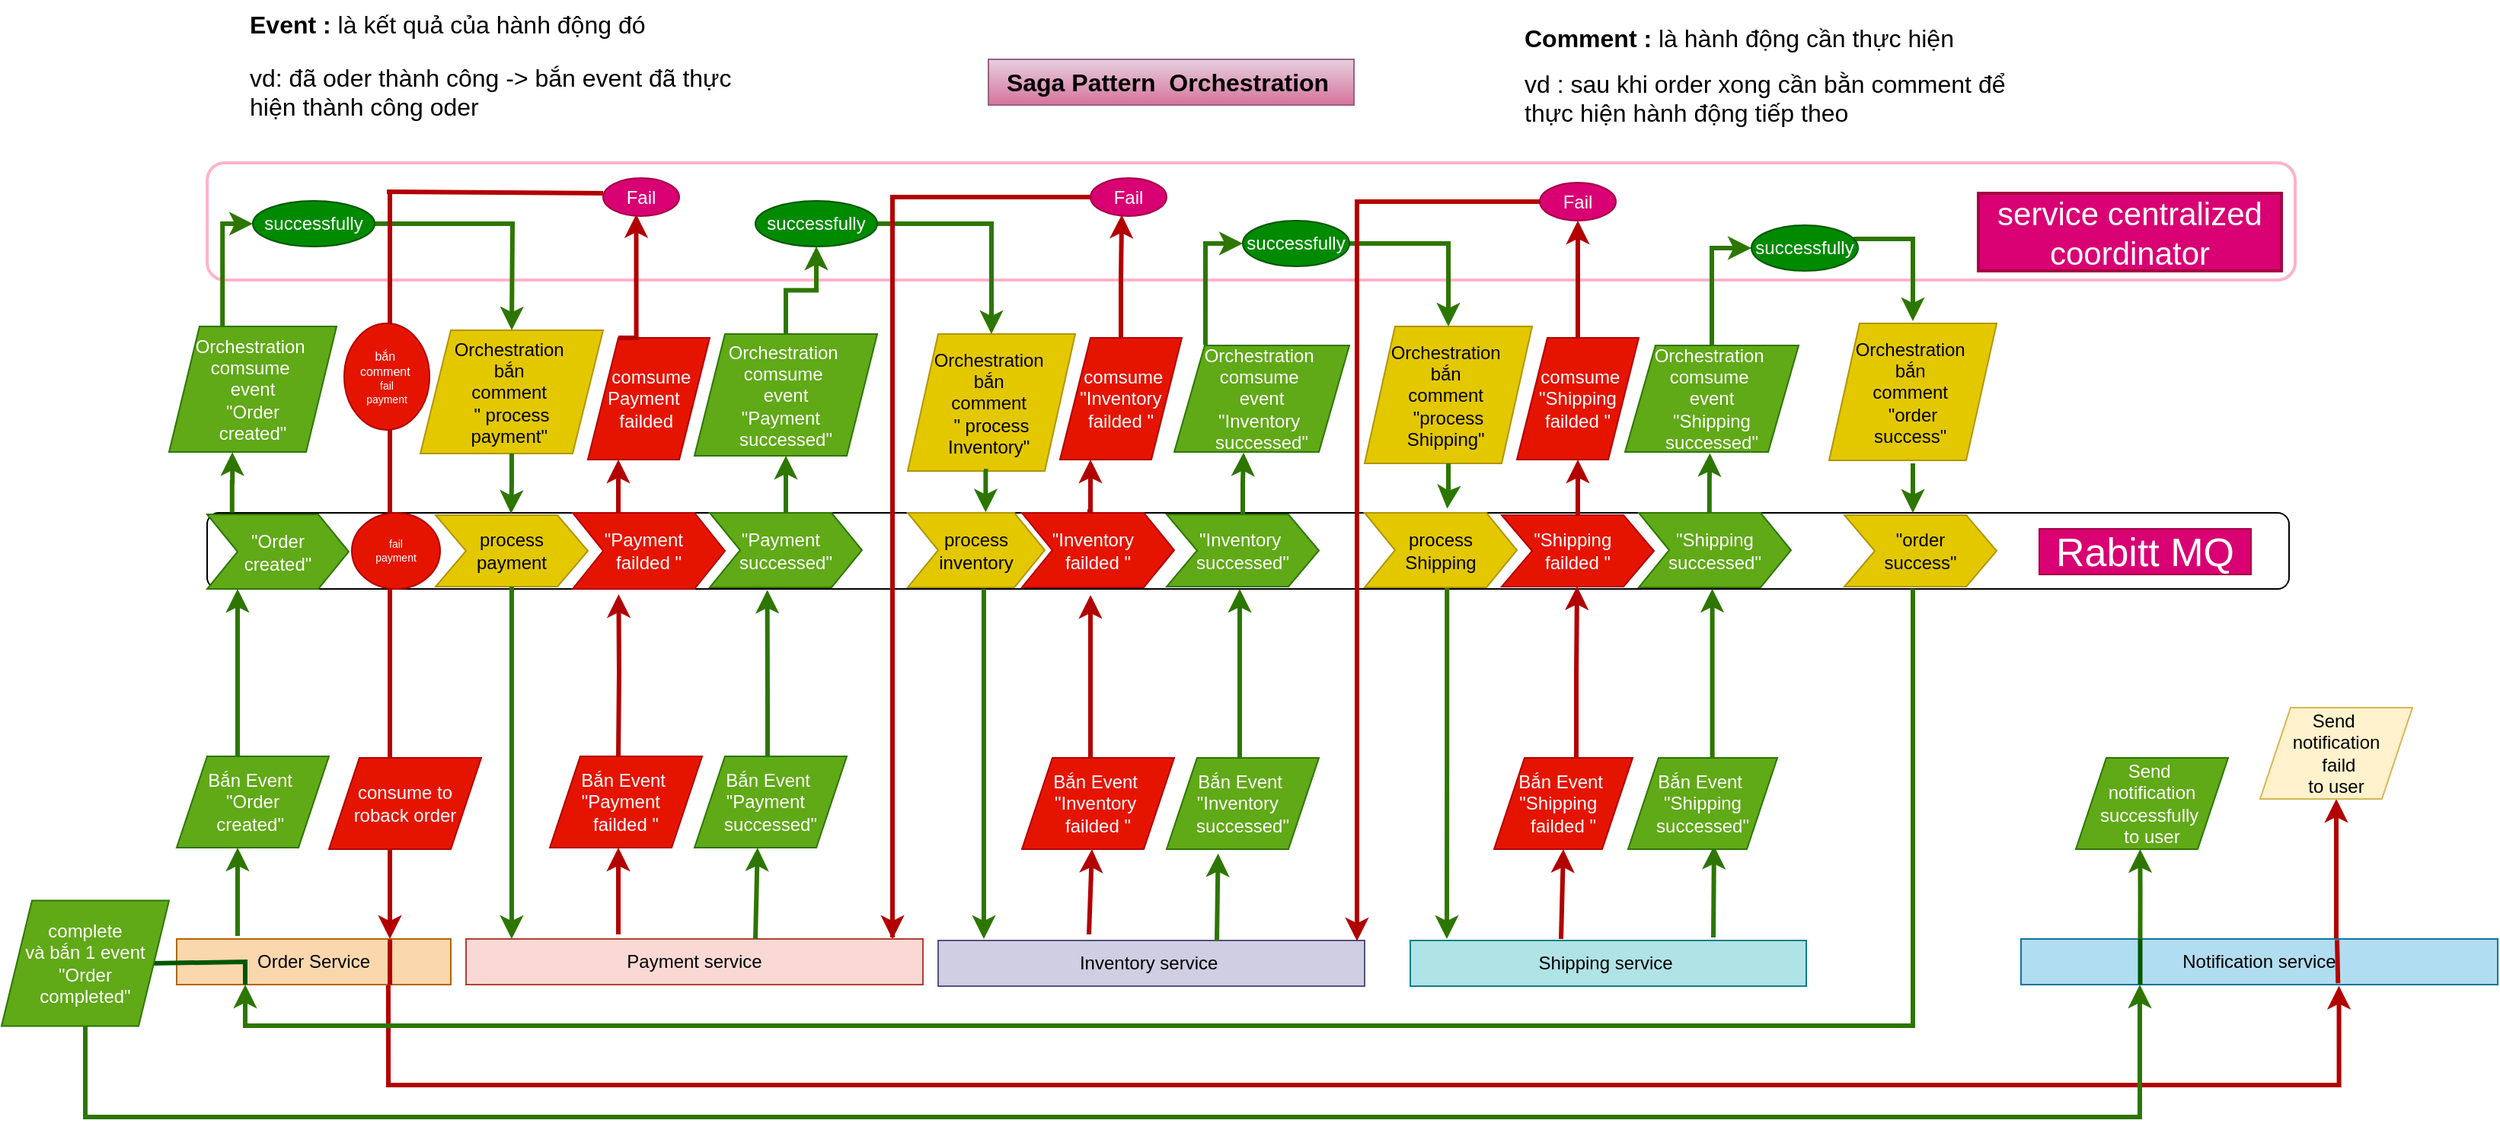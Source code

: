 <mxfile version="24.6.5" type="device" pages="2">
  <diagram name="Page-1" id="HZ3FmuToCEJnjnclcU1V">
    <mxGraphModel dx="1887" dy="615" grid="0" gridSize="10" guides="1" tooltips="1" connect="1" arrows="1" fold="1" page="0" pageScale="1" pageWidth="850" pageHeight="1100" math="0" shadow="0">
      <root>
        <mxCell id="0" />
        <mxCell id="1" parent="0" />
        <mxCell id="kx_gF3tkWGndp9bLjPMf-1" style="edgeStyle=orthogonalEdgeStyle;rounded=0;orthogonalLoop=1;jettySize=auto;html=1;exitX=0.772;exitY=0.998;exitDx=0;exitDy=0;fillColor=#e51400;strokeColor=#B20000;strokeWidth=3;entryX=0.667;entryY=1.027;entryDx=0;entryDy=0;entryPerimeter=0;exitPerimeter=0;" edge="1" parent="1" source="NKHLLLruob_F2NUWCy0J-1" target="NKHLLLruob_F2NUWCy0J-139">
          <mxGeometry relative="1" as="geometry">
            <mxPoint x="731" y="676" as="targetPoint" />
            <Array as="points">
              <mxPoint x="-531" y="746" />
              <mxPoint x="750" y="746" />
            </Array>
          </mxGeometry>
        </mxCell>
        <mxCell id="NKHLLLruob_F2NUWCy0J-1" value="Order Service" style="rounded=0;whiteSpace=wrap;html=1;fillColor=#fad7ac;strokeColor=#b46504;" parent="1" vertex="1">
          <mxGeometry x="-670" y="650" width="180" height="30" as="geometry" />
        </mxCell>
        <mxCell id="NKHLLLruob_F2NUWCy0J-2" value="Payment service" style="rounded=0;whiteSpace=wrap;html=1;fillColor=#fad9d5;strokeColor=#ae4132;" parent="1" vertex="1">
          <mxGeometry x="-480" y="650" width="300" height="30" as="geometry" />
        </mxCell>
        <mxCell id="NKHLLLruob_F2NUWCy0J-6" value="" style="rounded=1;whiteSpace=wrap;html=1;" parent="1" vertex="1">
          <mxGeometry x="-650" y="370" width="1367" height="50" as="geometry" />
        </mxCell>
        <mxCell id="NKHLLLruob_F2NUWCy0J-20" value="&lt;h1 style=&quot;margin-top: 0px; font-size: 16px;&quot;&gt;Event :&amp;nbsp;&lt;font style=&quot;font-size: 16px; background-color: initial; font-weight: normal;&quot;&gt;là kết quả của hành động đó&lt;/font&gt;&lt;span style=&quot;font-size: 16px; background-color: initial; font-weight: normal;&quot;&gt;&amp;nbsp;&lt;/span&gt;&lt;/h1&gt;&lt;p style=&quot;font-size: 16px;&quot;&gt;vd: đã oder thành công -&amp;gt; bắn event đã thực hiện thành công oder&lt;/p&gt;" style="text;html=1;whiteSpace=wrap;overflow=hidden;rounded=0;fontSize=16;" parent="1" vertex="1">
          <mxGeometry x="-624" y="33" width="320" height="120" as="geometry" />
        </mxCell>
        <mxCell id="NKHLLLruob_F2NUWCy0J-21" value="&lt;h1 style=&quot;margin-top: 0px; font-size: 16px;&quot;&gt;Comment : &lt;span style=&quot;font-weight: normal; font-size: 16px;&quot;&gt;&lt;font style=&quot;font-size: 16px;&quot;&gt;là hành động cần thực hiện&lt;/font&gt;&lt;/span&gt;&lt;/h1&gt;&lt;div style=&quot;font-size: 16px;&quot;&gt;&lt;span style=&quot;font-weight: normal; font-size: 16px;&quot;&gt;&lt;font style=&quot;font-size: 16px;&quot;&gt;vd : sau khi order xong cần bằn comment để thực hiện hành động tiếp theo&lt;/font&gt;&lt;/span&gt;&lt;/div&gt;" style="text;html=1;whiteSpace=wrap;overflow=hidden;rounded=0;fontSize=16;" parent="1" vertex="1">
          <mxGeometry x="213" y="42" width="350" height="120" as="geometry" />
        </mxCell>
        <mxCell id="NKHLLLruob_F2NUWCy0J-25" value="" style="rounded=1;whiteSpace=wrap;html=1;fillColor=none;strokeColor=#FFB3C9;strokeWidth=2;" parent="1" vertex="1">
          <mxGeometry x="-650" y="140" width="1371" height="77" as="geometry" />
        </mxCell>
        <mxCell id="NKHLLLruob_F2NUWCy0J-26" value="Bắn Event&amp;nbsp;&lt;div&gt;&quot;Order&lt;/div&gt;&lt;div&gt;&lt;span style=&quot;background-color: initial;&quot;&gt;created&quot;&lt;/span&gt;&amp;nbsp;&lt;/div&gt;" style="shape=parallelogram;perimeter=parallelogramPerimeter;whiteSpace=wrap;html=1;fixedSize=1;fillColor=#60a917;fontColor=#ffffff;strokeColor=#2D7600;" parent="1" vertex="1">
          <mxGeometry x="-670" y="530" width="100" height="60" as="geometry" />
        </mxCell>
        <mxCell id="NKHLLLruob_F2NUWCy0J-30" value="Orchestration&amp;nbsp;&lt;div&gt;comsume&amp;nbsp;&lt;/div&gt;&lt;div&gt;event&lt;/div&gt;&lt;div&gt;&lt;div&gt;&quot;Order&lt;/div&gt;&lt;div&gt;created&quot;&lt;/div&gt;&lt;/div&gt;" style="shape=parallelogram;perimeter=parallelogramPerimeter;whiteSpace=wrap;html=1;fixedSize=1;fillColor=#60a917;fontColor=#ffffff;strokeColor=#2D7600;" parent="1" vertex="1">
          <mxGeometry x="-675" y="247.5" width="110" height="82.5" as="geometry" />
        </mxCell>
        <mxCell id="NKHLLLruob_F2NUWCy0J-33" value="Orchestration&amp;nbsp;&lt;div&gt;bắn&amp;nbsp;&lt;/div&gt;&lt;div&gt;comment&amp;nbsp;&lt;/div&gt;&lt;div&gt;&quot; process&lt;/div&gt;&lt;div&gt;payment&quot;&amp;nbsp;&lt;/div&gt;" style="shape=parallelogram;perimeter=parallelogramPerimeter;whiteSpace=wrap;html=1;fixedSize=1;fillColor=#e3c800;fontColor=#000000;strokeColor=#B09500;" parent="1" vertex="1">
          <mxGeometry x="-510" y="250" width="120" height="81" as="geometry" />
        </mxCell>
        <mxCell id="kx_gF3tkWGndp9bLjPMf-17" style="edgeStyle=orthogonalEdgeStyle;rounded=0;orthogonalLoop=1;jettySize=auto;html=1;entryX=0.5;entryY=1;entryDx=0;entryDy=0;fillColor=#60a917;strokeColor=#2D7600;strokeWidth=3;" edge="1" parent="1" source="NKHLLLruob_F2NUWCy0J-38" target="NKHLLLruob_F2NUWCy0J-172">
          <mxGeometry relative="1" as="geometry" />
        </mxCell>
        <mxCell id="NKHLLLruob_F2NUWCy0J-38" value="Orchestration&amp;nbsp;&lt;div&gt;comsume&amp;nbsp;&lt;/div&gt;&lt;div&gt;event&lt;/div&gt;&lt;div&gt;&lt;div&gt;&quot;Payment&amp;nbsp;&lt;span style=&quot;background-color: initial;&quot;&gt;&amp;nbsp;&lt;/span&gt;&lt;/div&gt;&lt;div&gt;successed&quot;&lt;/div&gt;&lt;/div&gt;" style="shape=parallelogram;perimeter=parallelogramPerimeter;whiteSpace=wrap;html=1;fixedSize=1;fillColor=#60a917;fontColor=#ffffff;strokeColor=#2D7600;" parent="1" vertex="1">
          <mxGeometry x="-330" y="252.5" width="120" height="80" as="geometry" />
        </mxCell>
        <mxCell id="NKHLLLruob_F2NUWCy0J-41" value="Orchestration&amp;nbsp;&lt;div&gt;bắn&amp;nbsp;&lt;/div&gt;&lt;div&gt;comment&amp;nbsp;&lt;/div&gt;&lt;div&gt;&quot; process&lt;/div&gt;&lt;div&gt;&lt;span style=&quot;background-color: initial;&quot;&gt;Inventory&lt;/span&gt;&quot;&amp;nbsp;&lt;/div&gt;" style="shape=parallelogram;perimeter=parallelogramPerimeter;whiteSpace=wrap;html=1;fixedSize=1;fillColor=#e3c800;fontColor=#000000;strokeColor=#B09500;" parent="1" vertex="1">
          <mxGeometry x="-190" y="252.5" width="110" height="90" as="geometry" />
        </mxCell>
        <mxCell id="NKHLLLruob_F2NUWCy0J-53" value="Orchestration&amp;nbsp;&lt;div&gt;comsume&amp;nbsp;&lt;/div&gt;&lt;div&gt;event&lt;/div&gt;&lt;div&gt;&lt;div&gt;&quot;&lt;span style=&quot;background-color: initial;&quot;&gt;Inventory&lt;/span&gt;&lt;span style=&quot;background-color: initial;&quot;&gt;&amp;nbsp;&lt;/span&gt;&lt;/div&gt;&lt;div&gt;&lt;span style=&quot;background-color: initial;&quot;&gt;successed&lt;/span&gt;&quot;&lt;/div&gt;&lt;/div&gt;" style="shape=parallelogram;perimeter=parallelogramPerimeter;whiteSpace=wrap;html=1;fixedSize=1;fillColor=#60a917;fontColor=#ffffff;strokeColor=#2D7600;" parent="1" vertex="1">
          <mxGeometry x="-15" y="260" width="115" height="70" as="geometry" />
        </mxCell>
        <mxCell id="NKHLLLruob_F2NUWCy0J-57" value="Orchestration&amp;nbsp;&lt;div&gt;bắn&amp;nbsp;&lt;/div&gt;&lt;div&gt;comment&amp;nbsp;&lt;/div&gt;&lt;div&gt;&quot;process&lt;/div&gt;&lt;div&gt;Shipping&quot;&amp;nbsp;&lt;/div&gt;" style="shape=parallelogram;perimeter=parallelogramPerimeter;whiteSpace=wrap;html=1;fixedSize=1;fillColor=#e3c800;fontColor=#000000;strokeColor=#B09500;" parent="1" vertex="1">
          <mxGeometry x="110" y="247.5" width="110" height="90" as="geometry" />
        </mxCell>
        <mxCell id="kx_gF3tkWGndp9bLjPMf-18" style="edgeStyle=orthogonalEdgeStyle;rounded=0;orthogonalLoop=1;jettySize=auto;html=1;entryX=0;entryY=0.5;entryDx=0;entryDy=0;fillColor=#60a917;strokeColor=#2D7600;strokeWidth=3;" edge="1" parent="1" source="NKHLLLruob_F2NUWCy0J-62" target="NKHLLLruob_F2NUWCy0J-179">
          <mxGeometry relative="1" as="geometry" />
        </mxCell>
        <mxCell id="NKHLLLruob_F2NUWCy0J-62" value="Orchestration&amp;nbsp;&lt;div&gt;comsume&amp;nbsp;&lt;/div&gt;&lt;div&gt;event&lt;/div&gt;&lt;div&gt;&lt;div&gt;&quot;Shipping&lt;/div&gt;&lt;div&gt;successed&quot;&lt;/div&gt;&lt;/div&gt;" style="shape=parallelogram;perimeter=parallelogramPerimeter;whiteSpace=wrap;html=1;fixedSize=1;fillColor=#60a917;fontColor=#ffffff;strokeColor=#2D7600;" parent="1" vertex="1">
          <mxGeometry x="281" y="260" width="114" height="70" as="geometry" />
        </mxCell>
        <mxCell id="NKHLLLruob_F2NUWCy0J-67" value="Orchestration&amp;nbsp;&lt;div&gt;bắn&amp;nbsp;&lt;/div&gt;&lt;div&gt;comment&amp;nbsp;&lt;/div&gt;&lt;div&gt;&quot;order&lt;/div&gt;&lt;div&gt;success&quot;&amp;nbsp;&lt;/div&gt;" style="shape=parallelogram;perimeter=parallelogramPerimeter;whiteSpace=wrap;html=1;fixedSize=1;fillColor=#e3c800;fontColor=#000000;strokeColor=#B09500;" parent="1" vertex="1">
          <mxGeometry x="415" y="245.5" width="110" height="90" as="geometry" />
        </mxCell>
        <mxCell id="NKHLLLruob_F2NUWCy0J-161" style="edgeStyle=orthogonalEdgeStyle;rounded=0;orthogonalLoop=1;jettySize=auto;html=1;entryX=0.378;entryY=1.002;entryDx=0;entryDy=0;exitX=0.012;exitY=-0.002;exitDx=0;exitDy=0;exitPerimeter=0;fillColor=#60a917;strokeColor=#2D7600;strokeWidth=3;entryPerimeter=0;" parent="1" source="NKHLLLruob_F2NUWCy0J-6" target="NKHLLLruob_F2NUWCy0J-30" edge="1">
          <mxGeometry relative="1" as="geometry">
            <Array as="points">
              <mxPoint x="-632" y="350" />
              <mxPoint x="-633" y="350" />
              <mxPoint x="-633" y="330" />
            </Array>
          </mxGeometry>
        </mxCell>
        <mxCell id="NKHLLLruob_F2NUWCy0J-72" value="&lt;div&gt;&quot;Order&lt;/div&gt;&lt;div&gt;created&quot;&lt;/div&gt;" style="shape=step;perimeter=stepPerimeter;fixedSize=1;points=[];whiteSpace=wrap;html=1;fillColor=#60a917;fontColor=#ffffff;strokeColor=#2D7600;" parent="1" vertex="1">
          <mxGeometry x="-650" y="371" width="93" height="49" as="geometry" />
        </mxCell>
        <mxCell id="NKHLLLruob_F2NUWCy0J-75" style="edgeStyle=orthogonalEdgeStyle;rounded=0;orthogonalLoop=1;jettySize=auto;html=1;fillColor=#60a917;strokeColor=#2D7600;strokeWidth=3;" parent="1" source="NKHLLLruob_F2NUWCy0J-26" edge="1">
          <mxGeometry relative="1" as="geometry">
            <mxPoint x="-630" y="420" as="targetPoint" />
            <Array as="points">
              <mxPoint x="-630" y="520" />
              <mxPoint x="-630" y="520" />
            </Array>
          </mxGeometry>
        </mxCell>
        <mxCell id="NKHLLLruob_F2NUWCy0J-76" value="" style="endArrow=classic;html=1;rounded=0;fillColor=#60a917;strokeColor=#2D7600;strokeWidth=3;" parent="1" edge="1">
          <mxGeometry width="50" height="50" relative="1" as="geometry">
            <mxPoint x="-630" y="648" as="sourcePoint" />
            <mxPoint x="-630" y="590" as="targetPoint" />
          </mxGeometry>
        </mxCell>
        <mxCell id="NKHLLLruob_F2NUWCy0J-78" style="edgeStyle=orthogonalEdgeStyle;rounded=0;orthogonalLoop=1;jettySize=auto;html=1;entryX=0;entryY=0.5;entryDx=0;entryDy=0;exitX=0.319;exitY=0.004;exitDx=0;exitDy=0;exitPerimeter=0;fillColor=#60a917;strokeColor=#2D7600;strokeWidth=3;" parent="1" source="NKHLLLruob_F2NUWCy0J-30" target="NKHLLLruob_F2NUWCy0J-168" edge="1">
          <mxGeometry relative="1" as="geometry">
            <Array as="points">
              <mxPoint x="-640" y="180" />
            </Array>
          </mxGeometry>
        </mxCell>
        <mxCell id="NKHLLLruob_F2NUWCy0J-80" style="edgeStyle=orthogonalEdgeStyle;rounded=0;orthogonalLoop=1;jettySize=auto;html=1;entryX=0.146;entryY=0.011;entryDx=0;entryDy=0;entryPerimeter=0;fillColor=#60a917;strokeColor=#2D7600;strokeWidth=3;" parent="1" source="NKHLLLruob_F2NUWCy0J-33" target="NKHLLLruob_F2NUWCy0J-6" edge="1">
          <mxGeometry relative="1" as="geometry" />
        </mxCell>
        <mxCell id="NKHLLLruob_F2NUWCy0J-10" value="process&lt;div&gt;payment&lt;/div&gt;" style="shape=step;perimeter=stepPerimeter;fixedSize=1;points=[];whiteSpace=wrap;html=1;fillColor=#e3c800;fontColor=#000000;strokeColor=#B09500;" parent="1" vertex="1">
          <mxGeometry x="-500" y="371.5" width="100" height="47" as="geometry" />
        </mxCell>
        <mxCell id="NKHLLLruob_F2NUWCy0J-81" style="edgeStyle=orthogonalEdgeStyle;rounded=0;orthogonalLoop=1;jettySize=auto;html=1;fillColor=#60a917;strokeColor=#2D7600;strokeWidth=3;" parent="1" source="NKHLLLruob_F2NUWCy0J-10" edge="1">
          <mxGeometry relative="1" as="geometry">
            <mxPoint x="-450" y="650" as="targetPoint" />
          </mxGeometry>
        </mxCell>
        <mxCell id="NKHLLLruob_F2NUWCy0J-86" value="" style="endArrow=classic;html=1;rounded=0;entryX=0.414;entryY=1;entryDx=0;entryDy=0;entryPerimeter=0;fillColor=#60a917;strokeColor=#2D7600;strokeWidth=3;" parent="1" target="NKHLLLruob_F2NUWCy0J-92" edge="1">
          <mxGeometry width="50" height="50" relative="1" as="geometry">
            <mxPoint x="-290" y="650" as="sourcePoint" />
            <mxPoint x="-289.2" y="593.84" as="targetPoint" />
          </mxGeometry>
        </mxCell>
        <mxCell id="NKHLLLruob_F2NUWCy0J-87" value="" style="endArrow=classic;html=1;rounded=0;entryX=0.5;entryY=1;entryDx=0;entryDy=0;fillColor=#e51400;strokeColor=#B20000;strokeWidth=3;" parent="1" edge="1">
          <mxGeometry width="50" height="50" relative="1" as="geometry">
            <mxPoint x="-380" y="647" as="sourcePoint" />
            <mxPoint x="-380" y="590" as="targetPoint" />
          </mxGeometry>
        </mxCell>
        <mxCell id="NKHLLLruob_F2NUWCy0J-96" style="edgeStyle=orthogonalEdgeStyle;rounded=0;orthogonalLoop=1;jettySize=auto;html=1;entryX=0.25;entryY=1;entryDx=0;entryDy=0;fillColor=#e51400;strokeColor=#B20000;strokeWidth=3;" parent="1" source="NKHLLLruob_F2NUWCy0J-11" target="NKHLLLruob_F2NUWCy0J-97" edge="1">
          <mxGeometry relative="1" as="geometry">
            <mxPoint x="-360" y="340" as="targetPoint" />
            <Array as="points">
              <mxPoint x="-380" y="370" />
              <mxPoint x="-380" y="370" />
            </Array>
          </mxGeometry>
        </mxCell>
        <mxCell id="NKHLLLruob_F2NUWCy0J-11" value="&lt;div&gt;&quot;Payment&amp;nbsp;&lt;span style=&quot;background-color: initial;&quot;&gt;&amp;nbsp;&lt;/span&gt;&lt;/div&gt;&lt;div&gt;failded &quot;&lt;/div&gt;" style="shape=step;perimeter=stepPerimeter;fixedSize=1;points=[];whiteSpace=wrap;html=1;fillColor=#e51400;fontColor=#ffffff;strokeColor=#B20000;" parent="1" vertex="1">
          <mxGeometry x="-410" y="370" width="100" height="50" as="geometry" />
        </mxCell>
        <mxCell id="NKHLLLruob_F2NUWCy0J-94" style="edgeStyle=orthogonalEdgeStyle;rounded=0;orthogonalLoop=1;jettySize=auto;html=1;entryX=0.5;entryY=1;entryDx=0;entryDy=0;fillColor=#60a917;strokeColor=#2D7600;strokeWidth=3;" parent="1" source="NKHLLLruob_F2NUWCy0J-88" target="NKHLLLruob_F2NUWCy0J-38" edge="1">
          <mxGeometry relative="1" as="geometry" />
        </mxCell>
        <mxCell id="NKHLLLruob_F2NUWCy0J-88" value="&lt;div&gt;&quot;Payment&amp;nbsp;&lt;span style=&quot;background-color: initial;&quot;&gt;&amp;nbsp;&lt;/span&gt;&lt;/div&gt;&lt;div&gt;successed&quot;&lt;/div&gt;" style="shape=step;perimeter=stepPerimeter;fixedSize=1;points=[];whiteSpace=wrap;html=1;fillColor=#60a917;fontColor=#ffffff;strokeColor=#2D7600;" parent="1" vertex="1">
          <mxGeometry x="-320" y="370" width="100" height="49" as="geometry" />
        </mxCell>
        <mxCell id="NKHLLLruob_F2NUWCy0J-89" style="edgeStyle=orthogonalEdgeStyle;rounded=0;orthogonalLoop=1;jettySize=auto;html=1;entryX=0.302;entryY=1.069;entryDx=0;entryDy=0;entryPerimeter=0;fillColor=#e51400;strokeColor=#B20000;strokeWidth=3;" parent="1" target="NKHLLLruob_F2NUWCy0J-11" edge="1">
          <mxGeometry relative="1" as="geometry">
            <mxPoint x="-380" y="530" as="sourcePoint" />
          </mxGeometry>
        </mxCell>
        <mxCell id="NKHLLLruob_F2NUWCy0J-90" style="edgeStyle=orthogonalEdgeStyle;rounded=0;orthogonalLoop=1;jettySize=auto;html=1;entryX=0.378;entryY=1.033;entryDx=0;entryDy=0;entryPerimeter=0;fillColor=#60a917;strokeColor=#2D7600;strokeWidth=3;" parent="1" target="NKHLLLruob_F2NUWCy0J-88" edge="1">
          <mxGeometry relative="1" as="geometry">
            <mxPoint x="-282" y="530" as="sourcePoint" />
            <Array as="points">
              <mxPoint x="-282" y="500" />
              <mxPoint x="-282" y="500" />
            </Array>
          </mxGeometry>
        </mxCell>
        <mxCell id="NKHLLLruob_F2NUWCy0J-92" value="Bắn Event&amp;nbsp;&lt;div&gt;&quot;Payment&amp;nbsp;&lt;span style=&quot;background-color: initial;&quot;&gt;&amp;nbsp;&lt;/span&gt;&lt;/div&gt;&lt;div&gt;successed&quot;&lt;/div&gt;" style="shape=parallelogram;perimeter=parallelogramPerimeter;whiteSpace=wrap;html=1;fixedSize=1;fillColor=#60a917;fontColor=#ffffff;strokeColor=#2D7600;" parent="1" vertex="1">
          <mxGeometry x="-330" y="530" width="100" height="60" as="geometry" />
        </mxCell>
        <mxCell id="NKHLLLruob_F2NUWCy0J-93" value="Bắn Event&amp;nbsp;&lt;div&gt;&quot;Payment&amp;nbsp;&lt;span style=&quot;background-color: initial;&quot;&gt;&amp;nbsp;&lt;/span&gt;&lt;/div&gt;&lt;div&gt;failded &quot;&lt;/div&gt;" style="shape=parallelogram;perimeter=parallelogramPerimeter;whiteSpace=wrap;html=1;fixedSize=1;fillColor=#e51400;fontColor=#ffffff;strokeColor=#B20000;" parent="1" vertex="1">
          <mxGeometry x="-425" y="530" width="100" height="60" as="geometry" />
        </mxCell>
        <mxCell id="NKHLLLruob_F2NUWCy0J-97" value="&lt;div&gt;&lt;span style=&quot;background-color: initial;&quot;&gt;&amp;nbsp; &amp;nbsp; comsume&amp;nbsp;&lt;/span&gt;&amp;nbsp;&amp;nbsp;&lt;/div&gt;&lt;div&gt;Payment&amp;nbsp;&lt;span style=&quot;background-color: initial;&quot;&gt;&amp;nbsp;&lt;/span&gt;&lt;/div&gt;&lt;div&gt;failded&amp;nbsp;&lt;/div&gt;" style="shape=parallelogram;perimeter=parallelogramPerimeter;whiteSpace=wrap;html=1;fixedSize=1;fillColor=#e51400;fontColor=#ffffff;strokeColor=#B20000;" parent="1" vertex="1">
          <mxGeometry x="-400" y="255" width="80" height="80" as="geometry" />
        </mxCell>
        <mxCell id="NKHLLLruob_F2NUWCy0J-98" style="edgeStyle=orthogonalEdgeStyle;rounded=0;orthogonalLoop=1;jettySize=auto;html=1;entryX=0.435;entryY=0.954;entryDx=0;entryDy=0;entryPerimeter=0;fillColor=#e51400;strokeColor=#B20000;exitX=0.25;exitY=0;exitDx=0;exitDy=0;strokeWidth=3;" parent="1" source="NKHLLLruob_F2NUWCy0J-97" target="NKHLLLruob_F2NUWCy0J-183" edge="1">
          <mxGeometry relative="1" as="geometry">
            <Array as="points">
              <mxPoint x="-368" y="255" />
            </Array>
          </mxGeometry>
        </mxCell>
        <mxCell id="NKHLLLruob_F2NUWCy0J-100" style="edgeStyle=orthogonalEdgeStyle;rounded=0;orthogonalLoop=1;jettySize=auto;html=1;entryX=0.612;entryY=-0.06;entryDx=0;entryDy=0;entryPerimeter=0;fillColor=#60a917;strokeColor=#2D7600;strokeWidth=3;" parent="1" edge="1">
          <mxGeometry relative="1" as="geometry">
            <mxPoint x="-140" y="342.5" as="sourcePoint" />
            <mxPoint x="-138.8" y="369.68" as="targetPoint" />
            <Array as="points">
              <mxPoint x="-139" y="342.5" />
            </Array>
          </mxGeometry>
        </mxCell>
        <mxCell id="NKHLLLruob_F2NUWCy0J-101" value="Inventory service&amp;nbsp;" style="rounded=0;whiteSpace=wrap;html=1;fillColor=#d0cee2;strokeColor=#56517e;" parent="1" vertex="1">
          <mxGeometry x="-170" y="651" width="280" height="30" as="geometry" />
        </mxCell>
        <mxCell id="NKHLLLruob_F2NUWCy0J-102" style="edgeStyle=orthogonalEdgeStyle;rounded=0;orthogonalLoop=1;jettySize=auto;html=1;fillColor=#60a917;strokeColor=#2D7600;strokeWidth=3;" parent="1" edge="1">
          <mxGeometry relative="1" as="geometry">
            <mxPoint x="-140" y="420" as="sourcePoint" />
            <mxPoint x="-140" y="650" as="targetPoint" />
          </mxGeometry>
        </mxCell>
        <mxCell id="NKHLLLruob_F2NUWCy0J-103" style="edgeStyle=orthogonalEdgeStyle;rounded=0;orthogonalLoop=1;jettySize=auto;html=1;entryX=0.302;entryY=1.069;entryDx=0;entryDy=0;entryPerimeter=0;fillColor=#e51400;strokeColor=#B20000;strokeWidth=3;" parent="1" edge="1">
          <mxGeometry relative="1" as="geometry">
            <mxPoint x="-70" y="531" as="sourcePoint" />
            <mxPoint x="-70" y="424" as="targetPoint" />
          </mxGeometry>
        </mxCell>
        <mxCell id="NKHLLLruob_F2NUWCy0J-104" style="edgeStyle=orthogonalEdgeStyle;rounded=0;orthogonalLoop=1;jettySize=auto;html=1;entryX=0.378;entryY=1.033;entryDx=0;entryDy=0;entryPerimeter=0;fillColor=#60a917;strokeColor=#2D7600;strokeWidth=3;" parent="1" edge="1">
          <mxGeometry relative="1" as="geometry">
            <mxPoint x="28" y="531" as="sourcePoint" />
            <mxPoint x="28" y="420" as="targetPoint" />
            <Array as="points">
              <mxPoint x="28" y="501" />
              <mxPoint x="28" y="501" />
            </Array>
          </mxGeometry>
        </mxCell>
        <mxCell id="NKHLLLruob_F2NUWCy0J-105" value="Bắn Event&amp;nbsp;&lt;div&gt;&quot;Inventory&amp;nbsp;&lt;span style=&quot;background-color: initial;&quot;&gt;&amp;nbsp;&lt;/span&gt;&lt;/div&gt;&lt;div&gt;successed&quot;&lt;/div&gt;" style="shape=parallelogram;perimeter=parallelogramPerimeter;whiteSpace=wrap;html=1;fixedSize=1;fillColor=#60a917;fontColor=#ffffff;strokeColor=#2D7600;" parent="1" vertex="1">
          <mxGeometry x="-20" y="531" width="100" height="60" as="geometry" />
        </mxCell>
        <mxCell id="NKHLLLruob_F2NUWCy0J-106" value="Bắn Event&amp;nbsp;&lt;div&gt;&quot;&lt;span style=&quot;&quot;&gt;Inventory&lt;/span&gt;&lt;span style=&quot;background-color: initial;&quot;&gt;&amp;nbsp;&lt;/span&gt;&lt;/div&gt;&lt;div&gt;failded &quot;&lt;/div&gt;" style="shape=parallelogram;perimeter=parallelogramPerimeter;whiteSpace=wrap;html=1;fixedSize=1;fillColor=#e51400;fontColor=#FFFFFF;strokeColor=#B20000;" parent="1" vertex="1">
          <mxGeometry x="-115" y="531" width="100" height="60" as="geometry" />
        </mxCell>
        <mxCell id="NKHLLLruob_F2NUWCy0J-107" value="" style="endArrow=classic;html=1;rounded=0;entryX=0.408;entryY=1.064;entryDx=0;entryDy=0;entryPerimeter=0;exitX=0.679;exitY=0.033;exitDx=0;exitDy=0;exitPerimeter=0;fillColor=#60a917;strokeColor=#2D7600;strokeWidth=3;" parent="1" edge="1">
          <mxGeometry width="50" height="50" relative="1" as="geometry">
            <mxPoint x="13" y="651" as="sourcePoint" />
            <mxPoint x="13.8" y="593.84" as="targetPoint" />
          </mxGeometry>
        </mxCell>
        <mxCell id="NKHLLLruob_F2NUWCy0J-108" value="" style="endArrow=classic;html=1;rounded=0;entryX=0.46;entryY=1;entryDx=0;entryDy=0;fillColor=#e51400;strokeColor=#B20000;strokeWidth=3;entryPerimeter=0;" parent="1" target="NKHLLLruob_F2NUWCy0J-106" edge="1">
          <mxGeometry width="50" height="50" relative="1" as="geometry">
            <mxPoint x="-71" y="647" as="sourcePoint" />
            <mxPoint x="-77" y="590" as="targetPoint" />
          </mxGeometry>
        </mxCell>
        <mxCell id="NKHLLLruob_F2NUWCy0J-109" value="&lt;div&gt;&quot;Inventory&amp;nbsp;&lt;span style=&quot;background-color: initial;&quot;&gt;&amp;nbsp;&lt;/span&gt;&lt;/div&gt;&lt;div&gt;failded &quot;&lt;/div&gt;" style="shape=step;perimeter=stepPerimeter;fixedSize=1;points=[];whiteSpace=wrap;html=1;fillColor=#e51400;fontColor=#ffffff;strokeColor=#B20000;" parent="1" vertex="1">
          <mxGeometry x="-115" y="370" width="100" height="49" as="geometry" />
        </mxCell>
        <mxCell id="NKHLLLruob_F2NUWCy0J-110" value="&lt;div&gt;&quot;Inventory&lt;span style=&quot;background-color: initial;&quot;&gt;&amp;nbsp;&lt;/span&gt;&lt;/div&gt;&lt;div&gt;successed&quot;&lt;/div&gt;" style="shape=step;perimeter=stepPerimeter;fixedSize=1;points=[];whiteSpace=wrap;html=1;fillColor=#60a917;fontColor=#ffffff;strokeColor=#2D7600;" parent="1" vertex="1">
          <mxGeometry x="-20" y="371" width="100" height="47.5" as="geometry" />
        </mxCell>
        <mxCell id="NKHLLLruob_F2NUWCy0J-111" value="process&lt;div&gt;inventory&lt;/div&gt;" style="shape=step;perimeter=stepPerimeter;fixedSize=1;points=[];whiteSpace=wrap;html=1;fillColor=#e3c800;fontColor=#000000;strokeColor=#B09500;" parent="1" vertex="1">
          <mxGeometry x="-190" y="370" width="90" height="49" as="geometry" />
        </mxCell>
        <mxCell id="NKHLLLruob_F2NUWCy0J-112" value="&lt;div&gt;&lt;span style=&quot;background-color: initial;&quot;&gt;&amp;nbsp; &amp;nbsp; comsume&amp;nbsp;&lt;/span&gt;&amp;nbsp;&amp;nbsp;&lt;/div&gt;&lt;div&gt;&lt;div&gt;&amp;nbsp; &quot;Inventory&amp;nbsp;&lt;span style=&quot;background-color: initial;&quot;&gt;&amp;nbsp;&lt;/span&gt;&lt;/div&gt;&lt;div&gt;failded &quot;&lt;/div&gt;&lt;/div&gt;" style="shape=parallelogram;perimeter=parallelogramPerimeter;whiteSpace=wrap;html=1;fixedSize=1;fillColor=#e51400;fontColor=#ffffff;strokeColor=#B20000;" parent="1" vertex="1">
          <mxGeometry x="-90" y="255" width="80" height="80" as="geometry" />
        </mxCell>
        <mxCell id="NKHLLLruob_F2NUWCy0J-113" style="edgeStyle=orthogonalEdgeStyle;rounded=0;orthogonalLoop=1;jettySize=auto;html=1;entryX=0.25;entryY=1;entryDx=0;entryDy=0;exitX=0.43;exitY=-0.021;exitDx=0;exitDy=0;exitPerimeter=0;fillColor=#e51400;strokeColor=#B20000;strokeWidth=3;" parent="1" source="NKHLLLruob_F2NUWCy0J-109" target="NKHLLLruob_F2NUWCy0J-112" edge="1">
          <mxGeometry relative="1" as="geometry">
            <mxPoint x="-370" y="345" as="targetPoint" />
            <mxPoint x="-370" y="383" as="sourcePoint" />
            <Array as="points">
              <mxPoint x="-70" y="369" />
            </Array>
          </mxGeometry>
        </mxCell>
        <mxCell id="NKHLLLruob_F2NUWCy0J-114" style="edgeStyle=orthogonalEdgeStyle;rounded=0;orthogonalLoop=1;jettySize=auto;html=1;entryX=0.396;entryY=1.006;entryDx=0;entryDy=0;entryPerimeter=0;fillColor=#60a917;strokeColor=#2D7600;strokeWidth=3;" parent="1" source="NKHLLLruob_F2NUWCy0J-110" target="NKHLLLruob_F2NUWCy0J-53" edge="1">
          <mxGeometry relative="1" as="geometry">
            <mxPoint x="-260" y="380" as="sourcePoint" />
            <mxPoint x="-260" y="343" as="targetPoint" />
          </mxGeometry>
        </mxCell>
        <mxCell id="NKHLLLruob_F2NUWCy0J-115" style="edgeStyle=orthogonalEdgeStyle;rounded=0;orthogonalLoop=1;jettySize=auto;html=1;entryX=0.411;entryY=0.966;entryDx=0;entryDy=0;entryPerimeter=0;fillColor=#e51400;strokeColor=#B20000;strokeWidth=3;" parent="1" source="NKHLLLruob_F2NUWCy0J-112" target="NKHLLLruob_F2NUWCy0J-193" edge="1">
          <mxGeometry relative="1" as="geometry" />
        </mxCell>
        <mxCell id="NKHLLLruob_F2NUWCy0J-118" value="Shipping service&amp;nbsp;" style="rounded=0;whiteSpace=wrap;html=1;fillColor=#b0e3e6;strokeColor=#0e8088;" parent="1" vertex="1">
          <mxGeometry x="140" y="651" width="260" height="30" as="geometry" />
        </mxCell>
        <mxCell id="NKHLLLruob_F2NUWCy0J-119" style="edgeStyle=orthogonalEdgeStyle;rounded=0;orthogonalLoop=1;jettySize=auto;html=1;exitX=0.541;exitY=0.983;exitDx=0;exitDy=0;exitPerimeter=0;fillColor=#60a917;strokeColor=#2D7600;strokeWidth=3;" parent="1" source="NKHLLLruob_F2NUWCy0J-127" edge="1">
          <mxGeometry relative="1" as="geometry">
            <mxPoint x="150" y="420" as="sourcePoint" />
            <mxPoint x="164" y="650" as="targetPoint" />
          </mxGeometry>
        </mxCell>
        <mxCell id="NKHLLLruob_F2NUWCy0J-120" style="edgeStyle=orthogonalEdgeStyle;rounded=0;orthogonalLoop=1;jettySize=auto;html=1;entryX=0.658;entryY=0.967;entryDx=0;entryDy=0;entryPerimeter=0;fillColor=#e51400;strokeColor=#B20000;strokeWidth=3;exitX=0.577;exitY=-0.004;exitDx=0;exitDy=0;exitPerimeter=0;" parent="1" edge="1" target="NKHLLLruob_F2NUWCy0J-6" source="NKHLLLruob_F2NUWCy0J-122">
          <mxGeometry relative="1" as="geometry">
            <mxPoint x="220" y="531" as="sourcePoint" />
            <mxPoint x="220" y="424" as="targetPoint" />
            <Array as="points">
              <mxPoint x="249" y="531" />
              <mxPoint x="249" y="476" />
              <mxPoint x="250" y="476" />
            </Array>
          </mxGeometry>
        </mxCell>
        <mxCell id="NKHLLLruob_F2NUWCy0J-122" value="Bắn Event&amp;nbsp;&lt;div&gt;&lt;div&gt;&quot;Shipping&amp;nbsp;&lt;span style=&quot;background-color: initial;&quot;&gt;&amp;nbsp;&lt;/span&gt;&lt;/div&gt;&lt;div&gt;failded &quot;&lt;/div&gt;&lt;/div&gt;" style="shape=parallelogram;perimeter=parallelogramPerimeter;whiteSpace=wrap;html=1;fixedSize=1;fillColor=#e51400;fontColor=#FFFFFF;strokeColor=#B20000;" parent="1" vertex="1">
          <mxGeometry x="195" y="531" width="91" height="60" as="geometry" />
        </mxCell>
        <mxCell id="NKHLLLruob_F2NUWCy0J-123" value="" style="endArrow=classic;html=1;rounded=0;entryX=0.576;entryY=0.963;entryDx=0;entryDy=0;fillColor=#60a917;strokeColor=#2D7600;strokeWidth=3;entryPerimeter=0;" parent="1" target="NKHLLLruob_F2NUWCy0J-130" edge="1">
          <mxGeometry width="50" height="50" relative="1" as="geometry">
            <mxPoint x="339" y="649" as="sourcePoint" />
            <mxPoint x="303.8" y="593.84" as="targetPoint" />
          </mxGeometry>
        </mxCell>
        <mxCell id="NKHLLLruob_F2NUWCy0J-124" value="" style="endArrow=classic;html=1;rounded=0;entryX=0.5;entryY=1;entryDx=0;entryDy=0;fillColor=#e51400;strokeColor=#B20000;strokeWidth=3;" parent="1" target="NKHLLLruob_F2NUWCy0J-122" edge="1">
          <mxGeometry width="50" height="50" relative="1" as="geometry">
            <mxPoint x="239" y="650" as="sourcePoint" />
            <mxPoint x="213" y="590" as="targetPoint" />
          </mxGeometry>
        </mxCell>
        <mxCell id="NKHLLLruob_F2NUWCy0J-132" style="edgeStyle=orthogonalEdgeStyle;rounded=0;orthogonalLoop=1;jettySize=auto;html=1;entryX=0.5;entryY=1;entryDx=0;entryDy=0;fillColor=#e51400;strokeColor=#B20000;strokeWidth=3;" parent="1" source="NKHLLLruob_F2NUWCy0J-125" target="NKHLLLruob_F2NUWCy0J-131" edge="1">
          <mxGeometry relative="1" as="geometry" />
        </mxCell>
        <mxCell id="NKHLLLruob_F2NUWCy0J-125" value="&lt;div&gt;&quot;Shipping&amp;nbsp;&lt;span style=&quot;background-color: initial;&quot;&gt;&amp;nbsp;&lt;/span&gt;&lt;/div&gt;&lt;div&gt;failded &quot;&lt;/div&gt;" style="shape=step;perimeter=stepPerimeter;fixedSize=1;points=[];whiteSpace=wrap;html=1;fillColor=#e51400;fontColor=#ffffff;strokeColor=#B20000;" parent="1" vertex="1">
          <mxGeometry x="200" y="371.5" width="100" height="47" as="geometry" />
        </mxCell>
        <mxCell id="NKHLLLruob_F2NUWCy0J-126" value="&lt;div&gt;&quot;Shipping&lt;/div&gt;&lt;div&gt;successed&quot;&lt;/div&gt;" style="shape=step;perimeter=stepPerimeter;fixedSize=1;points=[];whiteSpace=wrap;html=1;fillColor=#60a917;fontColor=#ffffff;strokeColor=#2D7600;" parent="1" vertex="1">
          <mxGeometry x="290" y="370" width="100" height="49" as="geometry" />
        </mxCell>
        <mxCell id="NKHLLLruob_F2NUWCy0J-127" value="&lt;div&gt;process&lt;/div&gt;&lt;div&gt;Shipping&lt;/div&gt;" style="shape=step;perimeter=stepPerimeter;fixedSize=1;points=[];whiteSpace=wrap;html=1;fillColor=#e3c800;fontColor=#000000;strokeColor=#B09500;" parent="1" vertex="1">
          <mxGeometry x="110" y="370" width="100" height="49" as="geometry" />
        </mxCell>
        <mxCell id="NKHLLLruob_F2NUWCy0J-128" style="edgeStyle=orthogonalEdgeStyle;rounded=0;orthogonalLoop=1;jettySize=auto;html=1;entryX=0.542;entryY=-0.057;entryDx=0;entryDy=0;entryPerimeter=0;fillColor=#60a917;strokeColor=#2D7600;strokeWidth=3;" parent="1" source="NKHLLLruob_F2NUWCy0J-57" target="NKHLLLruob_F2NUWCy0J-127" edge="1">
          <mxGeometry relative="1" as="geometry" />
        </mxCell>
        <mxCell id="NKHLLLruob_F2NUWCy0J-130" value="Bắn Event&amp;nbsp;&lt;div&gt;&lt;div&gt;&quot;Shipping&lt;/div&gt;&lt;div&gt;successed&quot;&lt;/div&gt;&lt;/div&gt;" style="shape=parallelogram;perimeter=parallelogramPerimeter;whiteSpace=wrap;html=1;fixedSize=1;fillColor=#60a917;fontColor=#ffffff;strokeColor=#2D7600;" parent="1" vertex="1">
          <mxGeometry x="283" y="531" width="98" height="60" as="geometry" />
        </mxCell>
        <mxCell id="NKHLLLruob_F2NUWCy0J-131" value="&lt;div&gt;&lt;span style=&quot;background-color: initial;&quot;&gt;&amp;nbsp; &amp;nbsp; comsume&amp;nbsp;&lt;/span&gt;&amp;nbsp;&amp;nbsp;&lt;/div&gt;&lt;div&gt;&lt;div&gt;&amp;nbsp;&amp;nbsp;&lt;span style=&quot;background-color: initial;&quot;&gt;&quot;Shipping&amp;nbsp;&lt;/span&gt;&lt;span style=&quot;background-color: initial;&quot;&gt;&amp;nbsp;&lt;/span&gt;&lt;/div&gt;&lt;div&gt;failded &quot;&lt;/div&gt;&lt;/div&gt;" style="shape=parallelogram;perimeter=parallelogramPerimeter;whiteSpace=wrap;html=1;fixedSize=1;fillColor=#e51400;fontColor=#ffffff;strokeColor=#B20000;" parent="1" vertex="1">
          <mxGeometry x="210" y="255" width="80" height="80" as="geometry" />
        </mxCell>
        <mxCell id="NKHLLLruob_F2NUWCy0J-133" style="edgeStyle=orthogonalEdgeStyle;rounded=0;orthogonalLoop=1;jettySize=auto;html=1;entryX=0.489;entryY=1.011;entryDx=0;entryDy=0;entryPerimeter=0;fillColor=#60a917;strokeColor=#2D7600;exitX=0.464;exitY=-0.004;exitDx=0;exitDy=0;exitPerimeter=0;strokeWidth=3;" parent="1" source="NKHLLLruob_F2NUWCy0J-126" target="NKHLLLruob_F2NUWCy0J-62" edge="1">
          <mxGeometry relative="1" as="geometry">
            <Array as="points">
              <mxPoint x="336" y="350" />
              <mxPoint x="337" y="350" />
            </Array>
          </mxGeometry>
        </mxCell>
        <mxCell id="NKHLLLruob_F2NUWCy0J-136" style="edgeStyle=orthogonalEdgeStyle;rounded=0;orthogonalLoop=1;jettySize=auto;html=1;entryX=0.5;entryY=1;entryDx=0;entryDy=0;fillColor=#e51400;strokeColor=#B20000;strokeWidth=3;" parent="1" source="NKHLLLruob_F2NUWCy0J-131" target="NKHLLLruob_F2NUWCy0J-201" edge="1">
          <mxGeometry relative="1" as="geometry" />
        </mxCell>
        <mxCell id="kx_gF3tkWGndp9bLjPMf-3" style="edgeStyle=orthogonalEdgeStyle;rounded=0;orthogonalLoop=1;jettySize=auto;html=1;entryX=0.5;entryY=1;entryDx=0;entryDy=0;fillColor=#e51400;strokeColor=#B20000;strokeWidth=3;" edge="1" parent="1" source="NKHLLLruob_F2NUWCy0J-139" target="kx_gF3tkWGndp9bLjPMf-2">
          <mxGeometry relative="1" as="geometry">
            <Array as="points">
              <mxPoint x="748" y="632" />
              <mxPoint x="748" y="632" />
            </Array>
          </mxGeometry>
        </mxCell>
        <mxCell id="NKHLLLruob_F2NUWCy0J-139" value="Notification service" style="rounded=0;whiteSpace=wrap;html=1;fillColor=#b1ddf0;strokeColor=#10739e;" parent="1" vertex="1">
          <mxGeometry x="541" y="650" width="313" height="30" as="geometry" />
        </mxCell>
        <mxCell id="NKHLLLruob_F2NUWCy0J-140" style="edgeStyle=orthogonalEdgeStyle;rounded=0;orthogonalLoop=1;jettySize=auto;html=1;fillColor=#60a917;strokeColor=#2D7600;strokeWidth=3;entryX=0.25;entryY=1;entryDx=0;entryDy=0;" parent="1" edge="1" target="NKHLLLruob_F2NUWCy0J-1">
          <mxGeometry relative="1" as="geometry">
            <mxPoint x="470" y="420" as="sourcePoint" />
            <mxPoint x="470" y="650" as="targetPoint" />
            <Array as="points">
              <mxPoint x="470" y="707" />
              <mxPoint x="-625" y="707" />
            </Array>
          </mxGeometry>
        </mxCell>
        <mxCell id="NKHLLLruob_F2NUWCy0J-146" value="Send&amp;nbsp;&lt;div&gt;notification successfully&amp;nbsp;&lt;/div&gt;&lt;div&gt;to user&lt;/div&gt;" style="shape=parallelogram;perimeter=parallelogramPerimeter;whiteSpace=wrap;html=1;fixedSize=1;fillColor=#60a917;fontColor=#ffffff;strokeColor=#2D7600;" parent="1" vertex="1">
          <mxGeometry x="577" y="531" width="100" height="60" as="geometry" />
        </mxCell>
        <mxCell id="NKHLLLruob_F2NUWCy0J-149" value="&lt;div&gt;&lt;div&gt;&quot;order&lt;/div&gt;&lt;div&gt;success&quot;&lt;/div&gt;&lt;/div&gt;" style="shape=step;perimeter=stepPerimeter;fixedSize=1;points=[];whiteSpace=wrap;html=1;fillColor=#e3c800;fontColor=#000000;strokeColor=#B09500;" parent="1" vertex="1">
          <mxGeometry x="425" y="371.5" width="100" height="47" as="geometry" />
        </mxCell>
        <mxCell id="NKHLLLruob_F2NUWCy0J-154" style="edgeStyle=orthogonalEdgeStyle;rounded=0;orthogonalLoop=1;jettySize=auto;html=1;fillColor=#60a917;strokeColor=#2D7600;strokeWidth=3;" parent="1" edge="1">
          <mxGeometry relative="1" as="geometry">
            <mxPoint x="470" y="370" as="targetPoint" />
            <mxPoint x="470" y="337.5" as="sourcePoint" />
          </mxGeometry>
        </mxCell>
        <mxCell id="NKHLLLruob_F2NUWCy0J-169" style="edgeStyle=orthogonalEdgeStyle;rounded=0;orthogonalLoop=1;jettySize=auto;html=1;fillColor=#60a917;strokeColor=#2D7600;strokeWidth=3;" parent="1" source="NKHLLLruob_F2NUWCy0J-168" edge="1">
          <mxGeometry relative="1" as="geometry">
            <mxPoint x="-450.0" y="250" as="targetPoint" />
          </mxGeometry>
        </mxCell>
        <mxCell id="NKHLLLruob_F2NUWCy0J-168" value="successfully" style="ellipse;whiteSpace=wrap;html=1;fillColor=#008a00;fontColor=#ffffff;strokeColor=#005700;" parent="1" vertex="1">
          <mxGeometry x="-620" y="165" width="80" height="30" as="geometry" />
        </mxCell>
        <mxCell id="NKHLLLruob_F2NUWCy0J-171" style="edgeStyle=orthogonalEdgeStyle;rounded=0;orthogonalLoop=1;jettySize=auto;html=1;entryX=0.5;entryY=0;entryDx=0;entryDy=0;fillColor=#60a917;strokeColor=#2D7600;exitX=1;exitY=0.5;exitDx=0;exitDy=0;strokeWidth=3;" parent="1" source="NKHLLLruob_F2NUWCy0J-172" target="NKHLLLruob_F2NUWCy0J-41" edge="1">
          <mxGeometry relative="1" as="geometry">
            <mxPoint x="-108.0" y="255" as="targetPoint" />
            <Array as="points">
              <mxPoint x="-135" y="180" />
            </Array>
          </mxGeometry>
        </mxCell>
        <mxCell id="NKHLLLruob_F2NUWCy0J-172" value="successfully" style="ellipse;whiteSpace=wrap;html=1;fillColor=#008a00;fontColor=#ffffff;strokeColor=#005700;" parent="1" vertex="1">
          <mxGeometry x="-290" y="165" width="80" height="30" as="geometry" />
        </mxCell>
        <mxCell id="NKHLLLruob_F2NUWCy0J-173" style="edgeStyle=orthogonalEdgeStyle;rounded=0;orthogonalLoop=1;jettySize=auto;html=1;entryX=0;entryY=0.5;entryDx=0;entryDy=0;fillColor=#60a917;strokeColor=#2D7600;exitX=0.178;exitY=-0.006;exitDx=0;exitDy=0;exitPerimeter=0;strokeWidth=3;" parent="1" source="NKHLLLruob_F2NUWCy0J-53" target="NKHLLLruob_F2NUWCy0J-175" edge="1">
          <mxGeometry relative="1" as="geometry">
            <mxPoint x="40" y="258" as="sourcePoint" />
            <Array as="points">
              <mxPoint x="6" y="193" />
            </Array>
          </mxGeometry>
        </mxCell>
        <mxCell id="NKHLLLruob_F2NUWCy0J-174" style="edgeStyle=orthogonalEdgeStyle;rounded=0;orthogonalLoop=1;jettySize=auto;html=1;entryX=0.5;entryY=0;entryDx=0;entryDy=0;fillColor=#60a917;strokeColor=#2D7600;strokeWidth=3;" parent="1" source="NKHLLLruob_F2NUWCy0J-175" target="NKHLLLruob_F2NUWCy0J-57" edge="1">
          <mxGeometry relative="1" as="geometry">
            <mxPoint x="193" y="260" as="targetPoint" />
            <Array as="points">
              <mxPoint x="165" y="193" />
            </Array>
          </mxGeometry>
        </mxCell>
        <mxCell id="NKHLLLruob_F2NUWCy0J-175" value="successfully" style="ellipse;whiteSpace=wrap;html=1;fillColor=#008a00;fontColor=#ffffff;strokeColor=#005700;" parent="1" vertex="1">
          <mxGeometry x="30" y="178" width="70" height="30" as="geometry" />
        </mxCell>
        <mxCell id="NKHLLLruob_F2NUWCy0J-178" style="edgeStyle=orthogonalEdgeStyle;rounded=0;orthogonalLoop=1;jettySize=auto;html=1;entryX=0.5;entryY=0;entryDx=0;entryDy=0;fillColor=#60a917;strokeColor=#2D7600;strokeWidth=3;" parent="1" source="NKHLLLruob_F2NUWCy0J-179" edge="1">
          <mxGeometry relative="1" as="geometry">
            <mxPoint x="470" y="244" as="targetPoint" />
            <Array as="points">
              <mxPoint x="470" y="190" />
            </Array>
          </mxGeometry>
        </mxCell>
        <mxCell id="NKHLLLruob_F2NUWCy0J-179" value="successfully" style="ellipse;whiteSpace=wrap;html=1;fillColor=#008a00;fontColor=#ffffff;strokeColor=#005700;" parent="1" vertex="1">
          <mxGeometry x="364" y="181" width="70" height="30" as="geometry" />
        </mxCell>
        <mxCell id="NKHLLLruob_F2NUWCy0J-182" value="&lt;span style=&quot;font-size: 16px;&quot;&gt;&lt;b&gt;Saga Pattern&amp;nbsp; &lt;/b&gt;&lt;/span&gt;&lt;span style=&quot;font-size: 16px;&quot;&gt;&lt;b&gt;Orchestration&lt;/b&gt;&lt;/span&gt;&lt;span style=&quot;font-size: 16px;&quot;&gt;&lt;b&gt;&amp;nbsp;&lt;/b&gt;&lt;/span&gt;" style="text;html=1;align=center;verticalAlign=middle;whiteSpace=wrap;rounded=0;fillColor=#e6d0de;gradientColor=#d5739d;strokeColor=#996185;" parent="1" vertex="1">
          <mxGeometry x="-137" y="72" width="240" height="30" as="geometry" />
        </mxCell>
        <mxCell id="NKHLLLruob_F2NUWCy0J-184" style="edgeStyle=orthogonalEdgeStyle;rounded=0;orthogonalLoop=1;jettySize=auto;html=1;fillColor=#e51400;strokeColor=#B20000;strokeWidth=3;" parent="1" source="NKHLLLruob_F2NUWCy0J-197" edge="1">
          <mxGeometry relative="1" as="geometry">
            <mxPoint x="-530" y="650" as="targetPoint" />
            <mxPoint x="-530.29" y="545.97" as="sourcePoint" />
            <Array as="points">
              <mxPoint x="-530.29" y="159.97" />
            </Array>
          </mxGeometry>
        </mxCell>
        <mxCell id="NKHLLLruob_F2NUWCy0J-183" value="Fail" style="ellipse;whiteSpace=wrap;html=1;fillColor=#d80073;fontColor=#ffffff;strokeColor=#A50040;" parent="1" vertex="1">
          <mxGeometry x="-390" y="150" width="50" height="25" as="geometry" />
        </mxCell>
        <mxCell id="NKHLLLruob_F2NUWCy0J-185" value="&lt;div style=&quot;font-size: 8px;&quot;&gt;bắn&amp;nbsp;&lt;/div&gt;&lt;div style=&quot;font-size: 8px;&quot;&gt;comment&amp;nbsp;&lt;/div&gt;&lt;div style=&quot;font-size: 8px;&quot;&gt;&lt;span style=&quot;font-size: 7px; background-color: initial;&quot;&gt;fail&lt;/span&gt;&lt;/div&gt;&lt;div style=&quot;font-size: 7px;&quot;&gt;payment&lt;/div&gt;" style="ellipse;whiteSpace=wrap;html=1;fontSize=8;fillColor=#e51400;fontColor=#ffffff;strokeColor=#B20000;" parent="1" vertex="1">
          <mxGeometry x="-560" y="245.5" width="56" height="70" as="geometry" />
        </mxCell>
        <mxCell id="NKHLLLruob_F2NUWCy0J-186" value="fail&lt;div style=&quot;font-size: 7px;&quot;&gt;payment&lt;/div&gt;" style="ellipse;whiteSpace=wrap;html=1;fillColor=#e51400;fontColor=#ffffff;strokeColor=#B20000;fontSize=7;" parent="1" vertex="1">
          <mxGeometry x="-555" y="370" width="58" height="50" as="geometry" />
        </mxCell>
        <mxCell id="NKHLLLruob_F2NUWCy0J-189" value="" style="endArrow=none;html=1;rounded=0;fillColor=#e51400;strokeColor=#B20000;strokeWidth=3;" parent="1" edge="1">
          <mxGeometry width="50" height="50" relative="1" as="geometry">
            <mxPoint x="-532" y="159" as="sourcePoint" />
            <mxPoint x="-390" y="160" as="targetPoint" />
          </mxGeometry>
        </mxCell>
        <mxCell id="NKHLLLruob_F2NUWCy0J-193" value="Fail" style="ellipse;whiteSpace=wrap;html=1;fillColor=#d80073;fontColor=#ffffff;strokeColor=#A50040;" parent="1" vertex="1">
          <mxGeometry x="-70" y="150" width="50" height="25" as="geometry" />
        </mxCell>
        <mxCell id="NKHLLLruob_F2NUWCy0J-198" value="" style="edgeStyle=orthogonalEdgeStyle;rounded=0;orthogonalLoop=1;jettySize=auto;html=1;fillColor=#e51400;strokeColor=#B20000;" parent="1" target="NKHLLLruob_F2NUWCy0J-197" edge="1">
          <mxGeometry relative="1" as="geometry">
            <mxPoint x="-530" y="650" as="targetPoint" />
            <mxPoint x="-530.29" y="545.97" as="sourcePoint" />
            <Array as="points" />
          </mxGeometry>
        </mxCell>
        <mxCell id="NKHLLLruob_F2NUWCy0J-197" value="consume to roback order" style="shape=parallelogram;perimeter=parallelogramPerimeter;whiteSpace=wrap;html=1;fixedSize=1;fillColor=#e51400;fontColor=#ffffff;strokeColor=#B20000;" parent="1" vertex="1">
          <mxGeometry x="-570" y="531" width="100" height="60" as="geometry" />
        </mxCell>
        <mxCell id="NKHLLLruob_F2NUWCy0J-200" style="edgeStyle=orthogonalEdgeStyle;rounded=0;orthogonalLoop=1;jettySize=auto;html=1;fillColor=#e51400;strokeColor=#B20000;strokeWidth=3;" parent="1" source="NKHLLLruob_F2NUWCy0J-193" edge="1">
          <mxGeometry relative="1" as="geometry">
            <mxPoint x="-200" y="650" as="targetPoint" />
            <Array as="points">
              <mxPoint x="-200" y="162" />
              <mxPoint x="-200" y="649" />
            </Array>
          </mxGeometry>
        </mxCell>
        <mxCell id="NKHLLLruob_F2NUWCy0J-201" value="Fail" style="ellipse;whiteSpace=wrap;html=1;fillColor=#d80073;fontColor=#ffffff;strokeColor=#A50040;" parent="1" vertex="1">
          <mxGeometry x="225" y="153" width="50" height="25" as="geometry" />
        </mxCell>
        <mxCell id="NKHLLLruob_F2NUWCy0J-202" style="edgeStyle=orthogonalEdgeStyle;rounded=0;orthogonalLoop=1;jettySize=auto;html=1;entryX=0.984;entryY=0.014;entryDx=0;entryDy=0;entryPerimeter=0;fillColor=#e51400;strokeColor=#B20000;exitX=0;exitY=0.5;exitDx=0;exitDy=0;strokeWidth=3;" parent="1" source="NKHLLLruob_F2NUWCy0J-201" target="NKHLLLruob_F2NUWCy0J-101" edge="1">
          <mxGeometry relative="1" as="geometry">
            <mxPoint x="230.06" y="165.617" as="sourcePoint" />
            <mxPoint x="99.94" y="650.96" as="targetPoint" />
            <Array as="points">
              <mxPoint x="105" y="166" />
              <mxPoint x="105" y="651" />
            </Array>
          </mxGeometry>
        </mxCell>
        <mxCell id="NKHLLLruob_F2NUWCy0J-207" value="Rabitt MQ" style="text;html=1;align=center;verticalAlign=middle;whiteSpace=wrap;rounded=0;fillColor=#d80073;fontColor=#ffffff;strokeColor=#A50040;fontSize=26;" parent="1" vertex="1">
          <mxGeometry x="553" y="380.5" width="139" height="30" as="geometry" />
        </mxCell>
        <mxCell id="NKHLLLruob_F2NUWCy0J-208" value="service centralized coordinator" style="text;html=1;align=center;verticalAlign=middle;whiteSpace=wrap;rounded=0;fillColor=#d80073;fontColor=#ffffff;strokeColor=#A50040;strokeWidth=2;fontSize=21;" parent="1" vertex="1">
          <mxGeometry x="513" y="160" width="199" height="51" as="geometry" />
        </mxCell>
        <mxCell id="kx_gF3tkWGndp9bLjPMf-2" value="Send&amp;nbsp;&lt;div&gt;notification&lt;/div&gt;&lt;div&gt;&amp;nbsp;faild&lt;/div&gt;&lt;div&gt;to user&lt;/div&gt;" style="shape=parallelogram;perimeter=parallelogramPerimeter;whiteSpace=wrap;html=1;fixedSize=1;fillColor=#fff2cc;strokeColor=#d6b656;" vertex="1" parent="1">
          <mxGeometry x="698" y="498" width="100" height="60" as="geometry" />
        </mxCell>
        <mxCell id="kx_gF3tkWGndp9bLjPMf-6" value="" style="endArrow=none;html=1;rounded=0;exitX=0.25;exitY=1;exitDx=0;exitDy=0;strokeWidth=3;fillColor=#008a00;strokeColor=#005700;entryX=0.25;entryY=0;entryDx=0;entryDy=0;" edge="1" parent="1" source="NKHLLLruob_F2NUWCy0J-139" target="NKHLLLruob_F2NUWCy0J-139">
          <mxGeometry width="50" height="50" relative="1" as="geometry">
            <mxPoint x="256" y="820" as="sourcePoint" />
            <mxPoint x="609" y="649" as="targetPoint" />
            <Array as="points" />
          </mxGeometry>
        </mxCell>
        <mxCell id="kx_gF3tkWGndp9bLjPMf-7" value="" style="endArrow=none;html=1;rounded=0;exitX=0.663;exitY=0.024;exitDx=0;exitDy=0;exitPerimeter=0;strokeWidth=3;fillColor=#e51400;strokeColor=#B20000;entryX=0.665;entryY=0.97;entryDx=0;entryDy=0;entryPerimeter=0;" edge="1" parent="1" source="NKHLLLruob_F2NUWCy0J-139" target="NKHLLLruob_F2NUWCy0J-139">
          <mxGeometry width="50" height="50" relative="1" as="geometry">
            <mxPoint x="748.311" y="650" as="sourcePoint" />
            <mxPoint x="747.685" y="679.61" as="targetPoint" />
            <Array as="points" />
          </mxGeometry>
        </mxCell>
        <mxCell id="kx_gF3tkWGndp9bLjPMf-8" value="" style="endArrow=none;html=1;rounded=0;exitX=1;exitY=0.5;exitDx=0;exitDy=0;strokeWidth=3;fillColor=#008a00;strokeColor=#005700;entryX=0.25;entryY=1;entryDx=0;entryDy=0;" edge="1" parent="1" source="kx_gF3tkWGndp9bLjPMf-10" target="NKHLLLruob_F2NUWCy0J-1">
          <mxGeometry width="50" height="50" relative="1" as="geometry">
            <mxPoint x="-670" y="658" as="sourcePoint" />
            <mxPoint x="-605" y="658" as="targetPoint" />
            <Array as="points">
              <mxPoint x="-625" y="665" />
            </Array>
          </mxGeometry>
        </mxCell>
        <mxCell id="kx_gF3tkWGndp9bLjPMf-11" style="edgeStyle=orthogonalEdgeStyle;rounded=0;orthogonalLoop=1;jettySize=auto;html=1;entryX=0.25;entryY=1;entryDx=0;entryDy=0;fillColor=#60a917;strokeColor=#2D7600;strokeWidth=3;" edge="1" parent="1" source="kx_gF3tkWGndp9bLjPMf-10" target="NKHLLLruob_F2NUWCy0J-139">
          <mxGeometry relative="1" as="geometry">
            <Array as="points">
              <mxPoint x="-730" y="767" />
              <mxPoint x="619" y="767" />
              <mxPoint x="619" y="680" />
            </Array>
          </mxGeometry>
        </mxCell>
        <mxCell id="kx_gF3tkWGndp9bLjPMf-10" value="&lt;div&gt;complete&lt;/div&gt;&lt;div&gt;và bắn 1 event&lt;/div&gt;&lt;div&gt;&lt;div&gt;&quot;Order&lt;/div&gt;&lt;div&gt;completed&quot;&lt;/div&gt;&lt;/div&gt;" style="shape=parallelogram;perimeter=parallelogramPerimeter;whiteSpace=wrap;html=1;fixedSize=1;fillColor=#60a917;fontColor=#ffffff;strokeColor=#2D7600;" vertex="1" parent="1">
          <mxGeometry x="-785" y="624.75" width="110" height="82.5" as="geometry" />
        </mxCell>
        <mxCell id="kx_gF3tkWGndp9bLjPMf-14" style="edgeStyle=orthogonalEdgeStyle;rounded=0;orthogonalLoop=1;jettySize=auto;html=1;entryX=0.422;entryY=1;entryDx=0;entryDy=0;exitX=0.25;exitY=0;exitDx=0;exitDy=0;entryPerimeter=0;fillColor=#60a917;strokeColor=#2D7600;strokeWidth=3;" edge="1" parent="1" source="NKHLLLruob_F2NUWCy0J-139" target="NKHLLLruob_F2NUWCy0J-146">
          <mxGeometry relative="1" as="geometry">
            <Array as="points">
              <mxPoint x="620" y="620" />
              <mxPoint x="620" y="620" />
            </Array>
          </mxGeometry>
        </mxCell>
        <mxCell id="kx_gF3tkWGndp9bLjPMf-15" value="" style="endArrow=none;html=1;rounded=0;exitX=0.778;exitY=0.014;exitDx=0;exitDy=0;strokeWidth=3;fillColor=#e51400;strokeColor=#B20000;entryX=0.778;entryY=1.008;entryDx=0;entryDy=0;exitPerimeter=0;entryPerimeter=0;" edge="1" parent="1" source="NKHLLLruob_F2NUWCy0J-1" target="NKHLLLruob_F2NUWCy0J-1">
          <mxGeometry width="50" height="50" relative="1" as="geometry">
            <mxPoint x="-675" y="676" as="sourcePoint" />
            <mxPoint x="-615" y="690" as="targetPoint" />
            <Array as="points">
              <mxPoint x="-530" y="672" />
            </Array>
          </mxGeometry>
        </mxCell>
        <mxCell id="kx_gF3tkWGndp9bLjPMf-16" style="edgeStyle=orthogonalEdgeStyle;rounded=0;orthogonalLoop=1;jettySize=auto;html=1;entryX=0.723;entryY=0.997;entryDx=0;entryDy=0;entryPerimeter=0;fillColor=#60a917;strokeColor=#2D7600;strokeWidth=3;" edge="1" parent="1" source="NKHLLLruob_F2NUWCy0J-130" target="NKHLLLruob_F2NUWCy0J-6">
          <mxGeometry relative="1" as="geometry">
            <Array as="points">
              <mxPoint x="338" y="420" />
            </Array>
          </mxGeometry>
        </mxCell>
      </root>
    </mxGraphModel>
  </diagram>
  <diagram id="zc8GudkUq3cDZTaQaH83" name="Page-2">
    <mxGraphModel dx="1838" dy="769" grid="0" gridSize="10" guides="1" tooltips="1" connect="1" arrows="1" fold="1" page="0" pageScale="1" pageWidth="850" pageHeight="1100" math="0" shadow="0">
      <root>
        <mxCell id="0" />
        <mxCell id="1" parent="0" />
        <mxCell id="e_CX6QwNn5si1KA1-ZtQ-1" value="Notification&lt;div&gt;&amp;nbsp;service&lt;/div&gt;" style="swimlane;whiteSpace=wrap;html=1;startSize=40;fillColor=#fa6800;fontColor=#000000;strokeColor=#C73500;strokeWidth=3;" vertex="1" parent="1">
          <mxGeometry x="10" y="340" width="150" height="480" as="geometry" />
        </mxCell>
        <mxCell id="e_CX6QwNn5si1KA1-ZtQ-32" value="Alert&lt;div&gt;customer&lt;/div&gt;" style="ellipse;whiteSpace=wrap;html=1;strokeWidth=3;fillColor=#fa6800;fontColor=#000000;strokeColor=#C73500;" vertex="1" parent="e_CX6QwNn5si1KA1-ZtQ-1">
          <mxGeometry x="80" y="190" width="60" height="50" as="geometry" />
        </mxCell>
        <mxCell id="e_CX6QwNn5si1KA1-ZtQ-34" value="Alert&lt;div&gt;orther&lt;/div&gt;&lt;div&gt;&amp;nbsp;sys&lt;/div&gt;" style="ellipse;whiteSpace=wrap;html=1;strokeWidth=3;fillColor=#fa6800;fontColor=#000000;strokeColor=#C73500;" vertex="1" parent="e_CX6QwNn5si1KA1-ZtQ-1">
          <mxGeometry x="20" y="240" width="50" height="50" as="geometry" />
        </mxCell>
        <mxCell id="e_CX6QwNn5si1KA1-ZtQ-2" value="&lt;div&gt;order service&lt;/div&gt;" style="swimlane;whiteSpace=wrap;html=1;startSize=40;fillColor=#6a00ff;fontColor=#ffffff;strokeColor=#3700CC;strokeWidth=3;" vertex="1" parent="1">
          <mxGeometry x="180" y="340" width="170" height="480" as="geometry" />
        </mxCell>
        <mxCell id="e_CX6QwNn5si1KA1-ZtQ-53" style="edgeStyle=orthogonalEdgeStyle;rounded=0;orthogonalLoop=1;jettySize=auto;html=1;exitX=1;exitY=0.5;exitDx=0;exitDy=0;entryX=0.5;entryY=0;entryDx=0;entryDy=0;strokeWidth=3;fillColor=#60a917;strokeColor=#2D7600;" edge="1" parent="e_CX6QwNn5si1KA1-ZtQ-2" source="e_CX6QwNn5si1KA1-ZtQ-7" target="e_CX6QwNn5si1KA1-ZtQ-52">
          <mxGeometry relative="1" as="geometry" />
        </mxCell>
        <mxCell id="e_CX6QwNn5si1KA1-ZtQ-100" style="edgeStyle=orthogonalEdgeStyle;rounded=0;orthogonalLoop=1;jettySize=auto;html=1;entryX=0.5;entryY=0;entryDx=0;entryDy=0;fillColor=#e51400;strokeColor=#B20000;strokeWidth=3;" edge="1" parent="e_CX6QwNn5si1KA1-ZtQ-2" source="e_CX6QwNn5si1KA1-ZtQ-7" target="e_CX6QwNn5si1KA1-ZtQ-98">
          <mxGeometry relative="1" as="geometry" />
        </mxCell>
        <mxCell id="e_CX6QwNn5si1KA1-ZtQ-7" value="CreateOder" style="rounded=1;whiteSpace=wrap;html=1;fillColor=#60a917;fontColor=#ffffff;strokeColor=#2D7600;strokeWidth=3;" vertex="1" parent="e_CX6QwNn5si1KA1-ZtQ-2">
          <mxGeometry x="10" y="80" width="80" height="50" as="geometry" />
        </mxCell>
        <mxCell id="e_CX6QwNn5si1KA1-ZtQ-52" value="update&amp;nbsp;&lt;div&gt;read model&lt;/div&gt;" style="rounded=0;whiteSpace=wrap;html=1;fillColor=#60a917;fontColor=#ffffff;strokeColor=#2D7600;strokeWidth=3;" vertex="1" parent="e_CX6QwNn5si1KA1-ZtQ-2">
          <mxGeometry x="115" y="140" width="40" height="60" as="geometry" />
        </mxCell>
        <mxCell id="e_CX6QwNn5si1KA1-ZtQ-103" style="edgeStyle=orthogonalEdgeStyle;rounded=0;orthogonalLoop=1;jettySize=auto;html=1;entryX=0.5;entryY=0;entryDx=0;entryDy=0;strokeWidth=3;fillColor=#e51400;strokeColor=#B20000;" edge="1" parent="e_CX6QwNn5si1KA1-ZtQ-2" source="e_CX6QwNn5si1KA1-ZtQ-98" target="e_CX6QwNn5si1KA1-ZtQ-102">
          <mxGeometry relative="1" as="geometry" />
        </mxCell>
        <mxCell id="e_CX6QwNn5si1KA1-ZtQ-98" value="Cancel order" style="rounded=1;whiteSpace=wrap;html=1;strokeWidth=3;fillColor=#e51400;fontColor=#ffffff;strokeColor=#B20000;" vertex="1" parent="e_CX6QwNn5si1KA1-ZtQ-2">
          <mxGeometry x="10" y="210" width="80" height="60" as="geometry" />
        </mxCell>
        <mxCell id="e_CX6QwNn5si1KA1-ZtQ-101" value="&lt;span style=&quot;text-wrap: wrap;&quot;&gt;Cancel order&lt;/span&gt;&lt;br&gt;&lt;div style=&quot;&quot;&gt;&lt;span style=&quot;background-color: initial; text-wrap: wrap;&quot;&gt;listener&lt;/span&gt;&lt;/div&gt;&lt;div style=&quot;&quot;&gt;&lt;span style=&quot;background-color: initial; text-wrap: wrap;&quot;&gt;Cancel payment&lt;/span&gt;&lt;/div&gt;" style="text;html=1;align=center;verticalAlign=middle;resizable=0;points=[];autosize=1;strokeColor=none;fillColor=none;fontColor=#FF0000;fontStyle=1" vertex="1" parent="e_CX6QwNn5si1KA1-ZtQ-2">
          <mxGeometry x="80" y="250" width="110" height="60" as="geometry" />
        </mxCell>
        <mxCell id="e_CX6QwNn5si1KA1-ZtQ-102" value="bắn event&amp;nbsp;&lt;div&gt;Cancelorder&lt;br&gt;&lt;/div&gt;" style="shape=parallelogram;perimeter=parallelogramPerimeter;whiteSpace=wrap;html=1;fixedSize=1;strokeWidth=3;fillColor=#e51400;fontColor=#ffffff;strokeColor=#B20000;" vertex="1" parent="e_CX6QwNn5si1KA1-ZtQ-2">
          <mxGeometry x="10" y="340" width="100" height="40" as="geometry" />
        </mxCell>
        <mxCell id="e_CX6QwNn5si1KA1-ZtQ-3" value="payment&lt;span style=&quot;background-color: initial;&quot;&gt;&amp;nbsp;service&lt;/span&gt;" style="swimlane;whiteSpace=wrap;html=1;startSize=40;fillColor=#647687;fontColor=#ffffff;strokeColor=#314354;strokeWidth=3;fontStyle=0" vertex="1" parent="1">
          <mxGeometry x="460" y="340" width="270" height="480" as="geometry" />
        </mxCell>
        <mxCell id="e_CX6QwNn5si1KA1-ZtQ-28" style="edgeStyle=orthogonalEdgeStyle;rounded=0;orthogonalLoop=1;jettySize=auto;html=1;entryX=0.5;entryY=0;entryDx=0;entryDy=0;strokeWidth=3;fillColor=#e51400;strokeColor=#B20000;" edge="1" parent="e_CX6QwNn5si1KA1-ZtQ-3" source="e_CX6QwNn5si1KA1-ZtQ-11" target="e_CX6QwNn5si1KA1-ZtQ-26">
          <mxGeometry relative="1" as="geometry" />
        </mxCell>
        <mxCell id="e_CX6QwNn5si1KA1-ZtQ-54" style="edgeStyle=orthogonalEdgeStyle;rounded=0;orthogonalLoop=1;jettySize=auto;html=1;exitX=1;exitY=0.5;exitDx=0;exitDy=0;entryX=0.5;entryY=0;entryDx=0;entryDy=0;strokeWidth=3;fillColor=#60a917;strokeColor=#2D7600;" edge="1" parent="e_CX6QwNn5si1KA1-ZtQ-3" source="e_CX6QwNn5si1KA1-ZtQ-11" target="e_CX6QwNn5si1KA1-ZtQ-50">
          <mxGeometry relative="1" as="geometry">
            <Array as="points">
              <mxPoint x="250" y="105" />
              <mxPoint x="250" y="180" />
              <mxPoint x="20" y="180" />
            </Array>
          </mxGeometry>
        </mxCell>
        <mxCell id="e_CX6QwNn5si1KA1-ZtQ-11" value="process payment" style="rounded=1;whiteSpace=wrap;html=1;fillColor=#60a917;fontColor=#ffffff;strokeColor=#2D7600;strokeWidth=3;" vertex="1" parent="e_CX6QwNn5si1KA1-ZtQ-3">
          <mxGeometry x="50" y="70" width="115" height="70" as="geometry" />
        </mxCell>
        <mxCell id="e_CX6QwNn5si1KA1-ZtQ-29" style="edgeStyle=orthogonalEdgeStyle;rounded=0;orthogonalLoop=1;jettySize=auto;html=1;entryX=0.5;entryY=0;entryDx=0;entryDy=0;strokeWidth=3;fillColor=#e51400;strokeColor=#B20000;" edge="1" parent="e_CX6QwNn5si1KA1-ZtQ-3" source="e_CX6QwNn5si1KA1-ZtQ-26" target="e_CX6QwNn5si1KA1-ZtQ-27">
          <mxGeometry relative="1" as="geometry" />
        </mxCell>
        <mxCell id="e_CX6QwNn5si1KA1-ZtQ-26" value="Cancel payment" style="rounded=1;whiteSpace=wrap;html=1;strokeWidth=3;fillColor=#e51400;fontColor=#ffffff;strokeColor=#B20000;" vertex="1" parent="e_CX6QwNn5si1KA1-ZtQ-3">
          <mxGeometry x="50" y="240" width="115" height="60" as="geometry" />
        </mxCell>
        <mxCell id="e_CX6QwNn5si1KA1-ZtQ-51" style="edgeStyle=orthogonalEdgeStyle;rounded=0;orthogonalLoop=1;jettySize=auto;html=1;entryX=0.5;entryY=1;entryDx=0;entryDy=0;strokeWidth=3;fillColor=#e51400;strokeColor=#B20000;" edge="1" parent="e_CX6QwNn5si1KA1-ZtQ-3" source="e_CX6QwNn5si1KA1-ZtQ-27" target="e_CX6QwNn5si1KA1-ZtQ-50">
          <mxGeometry relative="1" as="geometry" />
        </mxCell>
        <mxCell id="e_CX6QwNn5si1KA1-ZtQ-27" value="bắn event&amp;nbsp;&lt;div&gt;cancelpayment&lt;/div&gt;" style="shape=parallelogram;perimeter=parallelogramPerimeter;whiteSpace=wrap;html=1;fixedSize=1;strokeWidth=3;fillColor=#e51400;fontColor=#ffffff;strokeColor=#B20000;" vertex="1" parent="e_CX6QwNn5si1KA1-ZtQ-3">
          <mxGeometry x="70" y="370" width="140" height="40" as="geometry" />
        </mxCell>
        <mxCell id="e_CX6QwNn5si1KA1-ZtQ-47" value="&lt;span style=&quot;text-wrap: wrap;&quot;&gt;Cancel payment&lt;/span&gt;&lt;div&gt;&lt;span style=&quot;text-wrap: wrap;&quot;&gt;&amp;nbsp;listener cancelInventory&lt;/span&gt;&lt;/div&gt;" style="text;html=1;align=center;verticalAlign=middle;resizable=0;points=[];autosize=1;strokeColor=none;fillColor=none;strokeWidth=3;fontStyle=1;fontColor=#FF0000;" vertex="1" parent="e_CX6QwNn5si1KA1-ZtQ-3">
          <mxGeometry x="140" y="280" width="150" height="40" as="geometry" />
        </mxCell>
        <mxCell id="e_CX6QwNn5si1KA1-ZtQ-50" value="update status&lt;div&gt;order&lt;/div&gt;" style="whiteSpace=wrap;html=1;strokeWidth=3;fillColor=#e3c800;fontColor=#000000;strokeColor=#B09500;" vertex="1" parent="e_CX6QwNn5si1KA1-ZtQ-3">
          <mxGeometry y="270" width="40" height="60" as="geometry" />
        </mxCell>
        <mxCell id="e_CX6QwNn5si1KA1-ZtQ-87" value="realdy payment" style="ellipse;whiteSpace=wrap;html=1;strokeWidth=3;fillColor=#60a917;fontColor=#ffffff;strokeColor=#2D7600;" vertex="1" parent="e_CX6QwNn5si1KA1-ZtQ-3">
          <mxGeometry x="170" y="150" width="60" height="50" as="geometry" />
        </mxCell>
        <mxCell id="e_CX6QwNn5si1KA1-ZtQ-4" value="&lt;div&gt;inventory service&lt;/div&gt;" style="swimlane;whiteSpace=wrap;html=1;startSize=40;fillColor=#ffe6cc;strokeColor=#d79b00;strokeWidth=3;" vertex="1" parent="1">
          <mxGeometry x="870" y="340" width="220" height="480" as="geometry" />
        </mxCell>
        <mxCell id="e_CX6QwNn5si1KA1-ZtQ-38" style="edgeStyle=orthogonalEdgeStyle;rounded=0;orthogonalLoop=1;jettySize=auto;html=1;entryX=0.5;entryY=0;entryDx=0;entryDy=0;strokeWidth=3;fillColor=#e51400;strokeColor=#B20000;" edge="1" parent="e_CX6QwNn5si1KA1-ZtQ-4" source="e_CX6QwNn5si1KA1-ZtQ-40" target="e_CX6QwNn5si1KA1-ZtQ-42">
          <mxGeometry relative="1" as="geometry" />
        </mxCell>
        <mxCell id="e_CX6QwNn5si1KA1-ZtQ-55" style="edgeStyle=orthogonalEdgeStyle;rounded=0;orthogonalLoop=1;jettySize=auto;html=1;entryX=0.5;entryY=0;entryDx=0;entryDy=0;strokeWidth=3;fillColor=#60a917;strokeColor=#2D7600;" edge="1" parent="e_CX6QwNn5si1KA1-ZtQ-4" source="e_CX6QwNn5si1KA1-ZtQ-56" target="e_CX6QwNn5si1KA1-ZtQ-49">
          <mxGeometry relative="1" as="geometry">
            <Array as="points">
              <mxPoint x="20" y="220" />
            </Array>
          </mxGeometry>
        </mxCell>
        <mxCell id="e_CX6QwNn5si1KA1-ZtQ-73" style="edgeStyle=orthogonalEdgeStyle;rounded=0;orthogonalLoop=1;jettySize=auto;html=1;entryX=1;entryY=0.5;entryDx=0;entryDy=0;strokeWidth=3;fillColor=#60a917;strokeColor=#2D7600;" edge="1" parent="e_CX6QwNn5si1KA1-ZtQ-4" source="e_CX6QwNn5si1KA1-ZtQ-40" target="e_CX6QwNn5si1KA1-ZtQ-56">
          <mxGeometry relative="1" as="geometry">
            <Array as="points">
              <mxPoint x="210" y="105" />
              <mxPoint x="210" y="220" />
            </Array>
          </mxGeometry>
        </mxCell>
        <mxCell id="e_CX6QwNn5si1KA1-ZtQ-40" value="process inventory" style="rounded=1;whiteSpace=wrap;html=1;fillColor=#60a917;fontColor=#ffffff;strokeColor=#2D7600;strokeWidth=3;" vertex="1" parent="e_CX6QwNn5si1KA1-ZtQ-4">
          <mxGeometry x="45" y="70" width="120" height="70" as="geometry" />
        </mxCell>
        <mxCell id="e_CX6QwNn5si1KA1-ZtQ-41" style="edgeStyle=orthogonalEdgeStyle;rounded=0;orthogonalLoop=1;jettySize=auto;html=1;entryX=0.5;entryY=0;entryDx=0;entryDy=0;strokeWidth=3;fillColor=#e51400;strokeColor=#B20000;" edge="1" parent="e_CX6QwNn5si1KA1-ZtQ-4" source="e_CX6QwNn5si1KA1-ZtQ-42" target="e_CX6QwNn5si1KA1-ZtQ-43">
          <mxGeometry relative="1" as="geometry" />
        </mxCell>
        <mxCell id="e_CX6QwNn5si1KA1-ZtQ-42" value="Cancel inventory" style="rounded=1;whiteSpace=wrap;html=1;strokeWidth=3;fillColor=#e51400;fontColor=#ffffff;strokeColor=#B20000;" vertex="1" parent="e_CX6QwNn5si1KA1-ZtQ-4">
          <mxGeometry x="60" y="260" width="100" height="60" as="geometry" />
        </mxCell>
        <mxCell id="e_CX6QwNn5si1KA1-ZtQ-43" value="bắn event&amp;nbsp;&lt;div&gt;cancelInventory&lt;/div&gt;" style="shape=parallelogram;perimeter=parallelogramPerimeter;whiteSpace=wrap;html=1;fixedSize=1;strokeWidth=3;fillColor=#e51400;fontColor=#ffffff;strokeColor=#B20000;" vertex="1" parent="e_CX6QwNn5si1KA1-ZtQ-4">
          <mxGeometry x="80" y="380" width="120" height="40" as="geometry" />
        </mxCell>
        <mxCell id="e_CX6QwNn5si1KA1-ZtQ-49" value="update status&lt;div&gt;order&lt;/div&gt;" style="rounded=0;whiteSpace=wrap;html=1;strokeWidth=3;fillColor=#e3c800;fontColor=#000000;strokeColor=#B09500;" vertex="1" parent="e_CX6QwNn5si1KA1-ZtQ-4">
          <mxGeometry y="270" width="40" height="60" as="geometry" />
        </mxCell>
        <mxCell id="e_CX6QwNn5si1KA1-ZtQ-48" style="edgeStyle=orthogonalEdgeStyle;rounded=0;orthogonalLoop=1;jettySize=auto;html=1;entryX=0.5;entryY=1;entryDx=0;entryDy=0;exitX=0;exitY=0.5;exitDx=0;exitDy=0;strokeWidth=3;fillColor=#e51400;strokeColor=#B20000;" edge="1" parent="e_CX6QwNn5si1KA1-ZtQ-4" source="e_CX6QwNn5si1KA1-ZtQ-43" target="e_CX6QwNn5si1KA1-ZtQ-49">
          <mxGeometry relative="1" as="geometry">
            <mxPoint x="45.043" y="360" as="targetPoint" />
            <mxPoint x="160" y="410" as="sourcePoint" />
            <Array as="points">
              <mxPoint x="20" y="400" />
            </Array>
          </mxGeometry>
        </mxCell>
        <mxCell id="e_CX6QwNn5si1KA1-ZtQ-57" value="fail&lt;div&gt;check inventory&lt;/div&gt;" style="ellipse;whiteSpace=wrap;html=1;strokeWidth=3;fillColor=#e51400;fontColor=#ffffff;strokeColor=#B20000;" vertex="1" parent="e_CX6QwNn5si1KA1-ZtQ-4">
          <mxGeometry y="380" width="70" height="60" as="geometry" />
        </mxCell>
        <mxCell id="e_CX6QwNn5si1KA1-ZtQ-56" value="realdy shipping" style="ellipse;whiteSpace=wrap;html=1;strokeWidth=3;fillColor=#60a917;fontColor=#ffffff;strokeColor=#2D7600;" vertex="1" parent="e_CX6QwNn5si1KA1-ZtQ-4">
          <mxGeometry x="130" y="200" width="60" height="40" as="geometry" />
        </mxCell>
        <mxCell id="e_CX6QwNn5si1KA1-ZtQ-5" value="shipping&amp;nbsp;&lt;span style=&quot;background-color: initial;&quot;&gt;service&lt;/span&gt;" style="swimlane;whiteSpace=wrap;html=1;startSize=40;fillColor=#76608a;strokeColor=#432D57;strokeWidth=3;fontColor=#ffffff;" vertex="1" parent="1">
          <mxGeometry x="1220" y="340" width="310" height="480" as="geometry" />
        </mxCell>
        <mxCell id="e_CX6QwNn5si1KA1-ZtQ-60" style="edgeStyle=orthogonalEdgeStyle;rounded=0;orthogonalLoop=1;jettySize=auto;html=1;entryX=0.5;entryY=0;entryDx=0;entryDy=0;strokeWidth=3;fillColor=#e51400;strokeColor=#B20000;" edge="1" parent="e_CX6QwNn5si1KA1-ZtQ-5" source="e_CX6QwNn5si1KA1-ZtQ-62" target="e_CX6QwNn5si1KA1-ZtQ-64">
          <mxGeometry relative="1" as="geometry" />
        </mxCell>
        <mxCell id="e_CX6QwNn5si1KA1-ZtQ-80" style="edgeStyle=orthogonalEdgeStyle;rounded=0;orthogonalLoop=1;jettySize=auto;html=1;entryX=1;entryY=0.5;entryDx=0;entryDy=0;fillColor=#60a917;strokeColor=#2D7600;strokeWidth=3;" edge="1" parent="e_CX6QwNn5si1KA1-ZtQ-5" source="e_CX6QwNn5si1KA1-ZtQ-62" target="e_CX6QwNn5si1KA1-ZtQ-79">
          <mxGeometry relative="1" as="geometry">
            <Array as="points">
              <mxPoint x="190" y="100" />
              <mxPoint x="190" y="290" />
            </Array>
          </mxGeometry>
        </mxCell>
        <mxCell id="e_CX6QwNn5si1KA1-ZtQ-62" value="process Shipping" style="rounded=1;whiteSpace=wrap;html=1;fillColor=#60a917;fontColor=#ffffff;strokeColor=#2D7600;strokeWidth=3;" vertex="1" parent="e_CX6QwNn5si1KA1-ZtQ-5">
          <mxGeometry x="40" y="80" width="120" height="50" as="geometry" />
        </mxCell>
        <mxCell id="e_CX6QwNn5si1KA1-ZtQ-63" style="edgeStyle=orthogonalEdgeStyle;rounded=0;orthogonalLoop=1;jettySize=auto;html=1;entryX=0.5;entryY=0;entryDx=0;entryDy=0;strokeWidth=3;fillColor=#e51400;strokeColor=#B20000;" edge="1" parent="e_CX6QwNn5si1KA1-ZtQ-5" source="e_CX6QwNn5si1KA1-ZtQ-64" target="e_CX6QwNn5si1KA1-ZtQ-65">
          <mxGeometry relative="1" as="geometry" />
        </mxCell>
        <mxCell id="e_CX6QwNn5si1KA1-ZtQ-64" value="Cancel Shipping" style="rounded=1;whiteSpace=wrap;html=1;strokeWidth=3;fillColor=#e51400;fontColor=#ffffff;strokeColor=#B20000;" vertex="1" parent="e_CX6QwNn5si1KA1-ZtQ-5">
          <mxGeometry x="40" y="180" width="120" height="60" as="geometry" />
        </mxCell>
        <mxCell id="e_CX6QwNn5si1KA1-ZtQ-77" style="edgeStyle=orthogonalEdgeStyle;rounded=0;orthogonalLoop=1;jettySize=auto;html=1;entryX=0.5;entryY=1;entryDx=0;entryDy=0;strokeWidth=3;fillColor=#e51400;strokeColor=#B20000;" edge="1" parent="e_CX6QwNn5si1KA1-ZtQ-5" source="e_CX6QwNn5si1KA1-ZtQ-65" target="e_CX6QwNn5si1KA1-ZtQ-79">
          <mxGeometry relative="1" as="geometry">
            <mxPoint x="50" y="300.0" as="targetPoint" />
            <Array as="points">
              <mxPoint x="20" y="390" />
            </Array>
          </mxGeometry>
        </mxCell>
        <mxCell id="e_CX6QwNn5si1KA1-ZtQ-65" value="bắn event&amp;nbsp;&lt;div&gt;cancelShipping&lt;/div&gt;" style="shape=parallelogram;perimeter=parallelogramPerimeter;whiteSpace=wrap;html=1;fixedSize=1;strokeWidth=3;fillColor=#e51400;fontColor=#ffffff;strokeColor=#B20000;" vertex="1" parent="e_CX6QwNn5si1KA1-ZtQ-5">
          <mxGeometry x="60" y="370" width="120" height="40" as="geometry" />
        </mxCell>
        <mxCell id="e_CX6QwNn5si1KA1-ZtQ-79" value="update status&lt;div&gt;order&lt;/div&gt;" style="rounded=0;whiteSpace=wrap;html=1;strokeWidth=3;fillColor=#e3c800;fontColor=#000000;strokeColor=#B09500;" vertex="1" parent="e_CX6QwNn5si1KA1-ZtQ-5">
          <mxGeometry y="260" width="40" height="60" as="geometry" />
        </mxCell>
        <mxCell id="e_CX6QwNn5si1KA1-ZtQ-88" value="shipping" style="ellipse;whiteSpace=wrap;html=1;strokeWidth=3;fillColor=#60a917;fontColor=#ffffff;strokeColor=#2D7600;" vertex="1" parent="e_CX6QwNn5si1KA1-ZtQ-5">
          <mxGeometry x="120" y="260" width="60" height="40" as="geometry" />
        </mxCell>
        <mxCell id="e_CX6QwNn5si1KA1-ZtQ-94" value="bắn event&amp;nbsp;&lt;div&gt;oder đã ship&lt;/div&gt;" style="shape=parallelogram;perimeter=parallelogramPerimeter;whiteSpace=wrap;html=1;fixedSize=1;fillColor=#60a917;fontColor=#ffffff;strokeColor=#2D7600;strokeWidth=3;" vertex="1" parent="e_CX6QwNn5si1KA1-ZtQ-5">
          <mxGeometry x="200" y="60" width="100" height="40" as="geometry" />
        </mxCell>
        <mxCell id="e_CX6QwNn5si1KA1-ZtQ-10" value="bắn event&amp;nbsp;&lt;div&gt;ordersuccess&lt;/div&gt;" style="shape=parallelogram;perimeter=parallelogramPerimeter;whiteSpace=wrap;html=1;fixedSize=1;fillColor=#60a917;fontColor=#ffffff;strokeColor=#2D7600;strokeWidth=3;" vertex="1" parent="1">
          <mxGeometry x="350" y="400" width="100" height="40" as="geometry" />
        </mxCell>
        <mxCell id="e_CX6QwNn5si1KA1-ZtQ-25" value="bắn event&amp;nbsp;&lt;div&gt;&lt;span style=&quot;background-color: initial;&quot;&gt;paymentS&lt;/span&gt;&lt;span style=&quot;background-color: initial;&quot;&gt;uccess&lt;/span&gt;&lt;/div&gt;" style="shape=parallelogram;perimeter=parallelogramPerimeter;whiteSpace=wrap;html=1;fixedSize=1;fillColor=#60a917;fontColor=#ffffff;strokeColor=#2D7600;strokeWidth=3;" vertex="1" parent="1">
          <mxGeometry x="740" y="400" width="120" height="40" as="geometry" />
        </mxCell>
        <mxCell id="e_CX6QwNn5si1KA1-ZtQ-21" style="edgeStyle=orthogonalEdgeStyle;rounded=0;orthogonalLoop=1;jettySize=auto;html=1;strokeWidth=3;fillColor=#e51400;strokeColor=#B20000;entryX=1;entryY=0.5;entryDx=0;entryDy=0;" edge="1" parent="1" source="e_CX6QwNn5si1KA1-ZtQ-27" target="e_CX6QwNn5si1KA1-ZtQ-98">
          <mxGeometry relative="1" as="geometry">
            <mxPoint x="235" y="660" as="targetPoint" />
            <mxPoint x="690" y="700" as="sourcePoint" />
            <Array as="points">
              <mxPoint x="420" y="730" />
              <mxPoint x="420" y="580" />
            </Array>
          </mxGeometry>
        </mxCell>
        <mxCell id="e_CX6QwNn5si1KA1-ZtQ-46" style="edgeStyle=orthogonalEdgeStyle;rounded=0;orthogonalLoop=1;jettySize=auto;html=1;entryX=1;entryY=0.5;entryDx=0;entryDy=0;strokeWidth=3;fillColor=#e51400;strokeColor=#B20000;" edge="1" parent="1" source="e_CX6QwNn5si1KA1-ZtQ-57" target="e_CX6QwNn5si1KA1-ZtQ-26">
          <mxGeometry relative="1" as="geometry" />
        </mxCell>
        <mxCell id="e_CX6QwNn5si1KA1-ZtQ-9" style="edgeStyle=orthogonalEdgeStyle;rounded=0;orthogonalLoop=1;jettySize=auto;html=1;entryX=0;entryY=0.5;entryDx=0;entryDy=0;strokeWidth=3;fillColor=#60a917;strokeColor=#2D7600;" edge="1" parent="1" source="e_CX6QwNn5si1KA1-ZtQ-7" target="e_CX6QwNn5si1KA1-ZtQ-11">
          <mxGeometry relative="1" as="geometry">
            <mxPoint x="630" y="450" as="targetPoint" />
          </mxGeometry>
        </mxCell>
        <mxCell id="e_CX6QwNn5si1KA1-ZtQ-17" style="edgeStyle=orthogonalEdgeStyle;rounded=0;orthogonalLoop=1;jettySize=auto;html=1;strokeWidth=3;fillColor=#60a917;strokeColor=#2D7600;" edge="1" parent="1" source="e_CX6QwNn5si1KA1-ZtQ-11" target="e_CX6QwNn5si1KA1-ZtQ-40">
          <mxGeometry relative="1" as="geometry">
            <mxPoint x="1070" y="450" as="targetPoint" />
          </mxGeometry>
        </mxCell>
        <mxCell id="e_CX6QwNn5si1KA1-ZtQ-74" value="bắn event&amp;nbsp;&lt;div&gt;&lt;span style=&quot;background-color: initial;&quot;&gt;inventoryS&lt;/span&gt;&lt;span style=&quot;background-color: initial;&quot;&gt;uccess&lt;/span&gt;&lt;/div&gt;" style="shape=parallelogram;perimeter=parallelogramPerimeter;whiteSpace=wrap;html=1;fixedSize=1;fillColor=#60a917;fontColor=#ffffff;strokeColor=#2D7600;strokeWidth=3;" vertex="1" parent="1">
          <mxGeometry x="1095" y="400" width="120" height="40" as="geometry" />
        </mxCell>
        <mxCell id="e_CX6QwNn5si1KA1-ZtQ-76" value="&lt;span style=&quot;text-wrap: wrap;&quot;&gt;Cancel inventory&lt;/span&gt;&lt;br&gt;&lt;div&gt;&lt;span style=&quot;text-wrap: wrap;&quot;&gt;&amp;nbsp;listener&lt;/span&gt;&lt;/div&gt;&lt;div&gt;&lt;span style=&quot;text-wrap: wrap;&quot;&gt;&amp;nbsp;&lt;/span&gt;&lt;span style=&quot;text-wrap: wrap; background-color: initial;&quot;&gt;cancelShipping&lt;/span&gt;&lt;/div&gt;" style="text;html=1;align=center;verticalAlign=middle;resizable=0;points=[];autosize=1;strokeColor=none;fillColor=none;strokeWidth=3;fontStyle=1;fontColor=#FF0000;" vertex="1" parent="1">
          <mxGeometry x="1100" y="660" width="110" height="60" as="geometry" />
        </mxCell>
        <mxCell id="e_CX6QwNn5si1KA1-ZtQ-82" value="receipt for customer" style="ellipse;whiteSpace=wrap;html=1;strokeWidth=3;fillColor=#60a917;fontColor=#ffffff;strokeColor=#2D7600;" vertex="1" parent="1">
          <mxGeometry x="20" y="750" width="70" height="60" as="geometry" />
        </mxCell>
        <mxCell id="e_CX6QwNn5si1KA1-ZtQ-81" style="edgeStyle=orthogonalEdgeStyle;rounded=0;orthogonalLoop=1;jettySize=auto;html=1;exitX=1;exitY=0.5;exitDx=0;exitDy=0;strokeWidth=3;fillColor=#60a917;strokeColor=#2D7600;" edge="1" parent="1" source="e_CX6QwNn5si1KA1-ZtQ-83" target="e_CX6QwNn5si1KA1-ZtQ-82">
          <mxGeometry relative="1" as="geometry">
            <mxPoint x="70" y="770" as="targetPoint" />
            <Array as="points">
              <mxPoint x="240" y="790" />
              <mxPoint x="240" y="790" />
            </Array>
          </mxGeometry>
        </mxCell>
        <mxCell id="e_CX6QwNn5si1KA1-ZtQ-86" style="edgeStyle=orthogonalEdgeStyle;rounded=0;orthogonalLoop=1;jettySize=auto;html=1;entryX=1;entryY=0.5;entryDx=0;entryDy=0;fillColor=#e51400;strokeColor=#B20000;strokeWidth=3;" edge="1" parent="1" source="e_CX6QwNn5si1KA1-ZtQ-92" target="e_CX6QwNn5si1KA1-ZtQ-42">
          <mxGeometry relative="1" as="geometry">
            <Array as="points">
              <mxPoint x="1110" y="730" />
              <mxPoint x="1110" y="630" />
            </Array>
          </mxGeometry>
        </mxCell>
        <mxCell id="e_CX6QwNn5si1KA1-ZtQ-37" style="edgeStyle=orthogonalEdgeStyle;rounded=0;orthogonalLoop=1;jettySize=auto;html=1;strokeWidth=3;fillColor=#60a917;strokeColor=#2D7600;entryX=0;entryY=0.5;entryDx=0;entryDy=0;" edge="1" parent="1" source="e_CX6QwNn5si1KA1-ZtQ-40" target="e_CX6QwNn5si1KA1-ZtQ-62">
          <mxGeometry relative="1" as="geometry">
            <mxPoint x="1260" y="440" as="targetPoint" />
          </mxGeometry>
        </mxCell>
        <mxCell id="e_CX6QwNn5si1KA1-ZtQ-90" value="" style="edgeStyle=orthogonalEdgeStyle;rounded=0;orthogonalLoop=1;jettySize=auto;html=1;exitX=1;exitY=0.5;exitDx=0;exitDy=0;strokeWidth=3;fillColor=#60a917;strokeColor=#2D7600;" edge="1" parent="1" source="e_CX6QwNn5si1KA1-ZtQ-62" target="e_CX6QwNn5si1KA1-ZtQ-83">
          <mxGeometry relative="1" as="geometry">
            <mxPoint x="90" y="790" as="targetPoint" />
            <mxPoint x="1380" y="445" as="sourcePoint" />
            <Array as="points">
              <mxPoint x="1380" y="440" />
              <mxPoint x="1490" y="440" />
              <mxPoint x="1490" y="790" />
            </Array>
          </mxGeometry>
        </mxCell>
        <mxCell id="e_CX6QwNn5si1KA1-ZtQ-83" value="complete event order" style="ellipse;whiteSpace=wrap;html=1;strokeWidth=3;fillColor=#60a917;fontColor=#ffffff;strokeColor=#2D7600;" vertex="1" parent="1">
          <mxGeometry x="220" y="760" width="80" height="60" as="geometry" />
        </mxCell>
        <mxCell id="e_CX6QwNn5si1KA1-ZtQ-89" value="fail&lt;div&gt;paymentt&lt;/div&gt;" style="ellipse;whiteSpace=wrap;html=1;strokeWidth=3;fillColor=#e51400;fontColor=#ffffff;strokeColor=#B20000;" vertex="1" parent="1">
          <mxGeometry x="460" y="710" width="60" height="60" as="geometry" />
        </mxCell>
        <mxCell id="e_CX6QwNn5si1KA1-ZtQ-92" value="fail&lt;div&gt;Shipping&lt;/div&gt;" style="ellipse;whiteSpace=wrap;html=1;strokeWidth=3;fillColor=#e51400;fontColor=#ffffff;strokeColor=#B20000;" vertex="1" parent="1">
          <mxGeometry x="1220" y="700" width="50" height="60" as="geometry" />
        </mxCell>
        <mxCell id="e_CX6QwNn5si1KA1-ZtQ-104" style="edgeStyle=orthogonalEdgeStyle;rounded=0;orthogonalLoop=1;jettySize=auto;html=1;entryX=0.5;entryY=1;entryDx=0;entryDy=0;fontStyle=1;strokeWidth=3;fillColor=#e51400;strokeColor=#B20000;" edge="1" parent="1" source="e_CX6QwNn5si1KA1-ZtQ-102" target="e_CX6QwNn5si1KA1-ZtQ-34">
          <mxGeometry relative="1" as="geometry" />
        </mxCell>
        <mxCell id="e_CX6QwNn5si1KA1-ZtQ-105" style="edgeStyle=orthogonalEdgeStyle;rounded=0;orthogonalLoop=1;jettySize=auto;html=1;strokeWidth=3;fillColor=#e51400;strokeColor=#B20000;" edge="1" parent="1" source="e_CX6QwNn5si1KA1-ZtQ-102" target="e_CX6QwNn5si1KA1-ZtQ-32">
          <mxGeometry relative="1" as="geometry" />
        </mxCell>
        <mxCell id="e_CX6QwNn5si1KA1-ZtQ-106" value="&lt;h1 style=&quot;margin-top: 0px; font-size: 15px;&quot;&gt;Saga pattern - Choreography&lt;/h1&gt;&lt;p style=&quot;font-size: 15px;&quot;&gt;Những lưu ý :&amp;nbsp;&lt;/p&gt;&lt;p style=&quot;font-size: 15px;&quot;&gt;- chúng ta cần tính xem tổng tất cả là bao nhiêu event&amp;nbsp;&lt;/p&gt;&lt;p style=&quot;font-size: 15px;&quot;&gt;- mỗi service lắng nghe những event nào , và mỗi event đó cần xử lý như thế nào ,&amp;nbsp;&lt;/p&gt;&lt;p style=&quot;font-size: 15px;&quot;&gt;vd : Oder service lắng nghe 2 event : 1 là event payment cancel , 2 là event oder completed , chúng ta có thể thấy Notification Service cx lắng nghe từ Oder service, có nghĩa là order service vs notification service là 2 subscriber listen trên 1 queue&amp;nbsp;&amp;nbsp;&lt;/p&gt;&lt;p style=&quot;font-size: 15px;&quot;&gt;&lt;br style=&quot;font-size: 15px;&quot;&gt;&lt;/p&gt;" style="text;html=1;whiteSpace=wrap;overflow=hidden;rounded=0;fontSize=15;fillColor=#6d8764;fontColor=#ffffff;strokeColor=#3A5431;" vertex="1" parent="1">
          <mxGeometry x="412" y="53" width="871" height="190" as="geometry" />
        </mxCell>
        <mxCell id="e_CX6QwNn5si1KA1-ZtQ-108" value="&lt;span style=&quot;font-size: 16px; font-weight: 700;&quot;&gt;Flow saga pattern Choreography design&amp;nbsp;&lt;/span&gt;" style="rounded=0;whiteSpace=wrap;html=1;fontSize=16;fillColor=#f8cecc;gradientColor=#ea6b66;strokeColor=#b85450;" vertex="1" parent="1">
          <mxGeometry x="561" y="245" width="355" height="60" as="geometry" />
        </mxCell>
      </root>
    </mxGraphModel>
  </diagram>
</mxfile>

